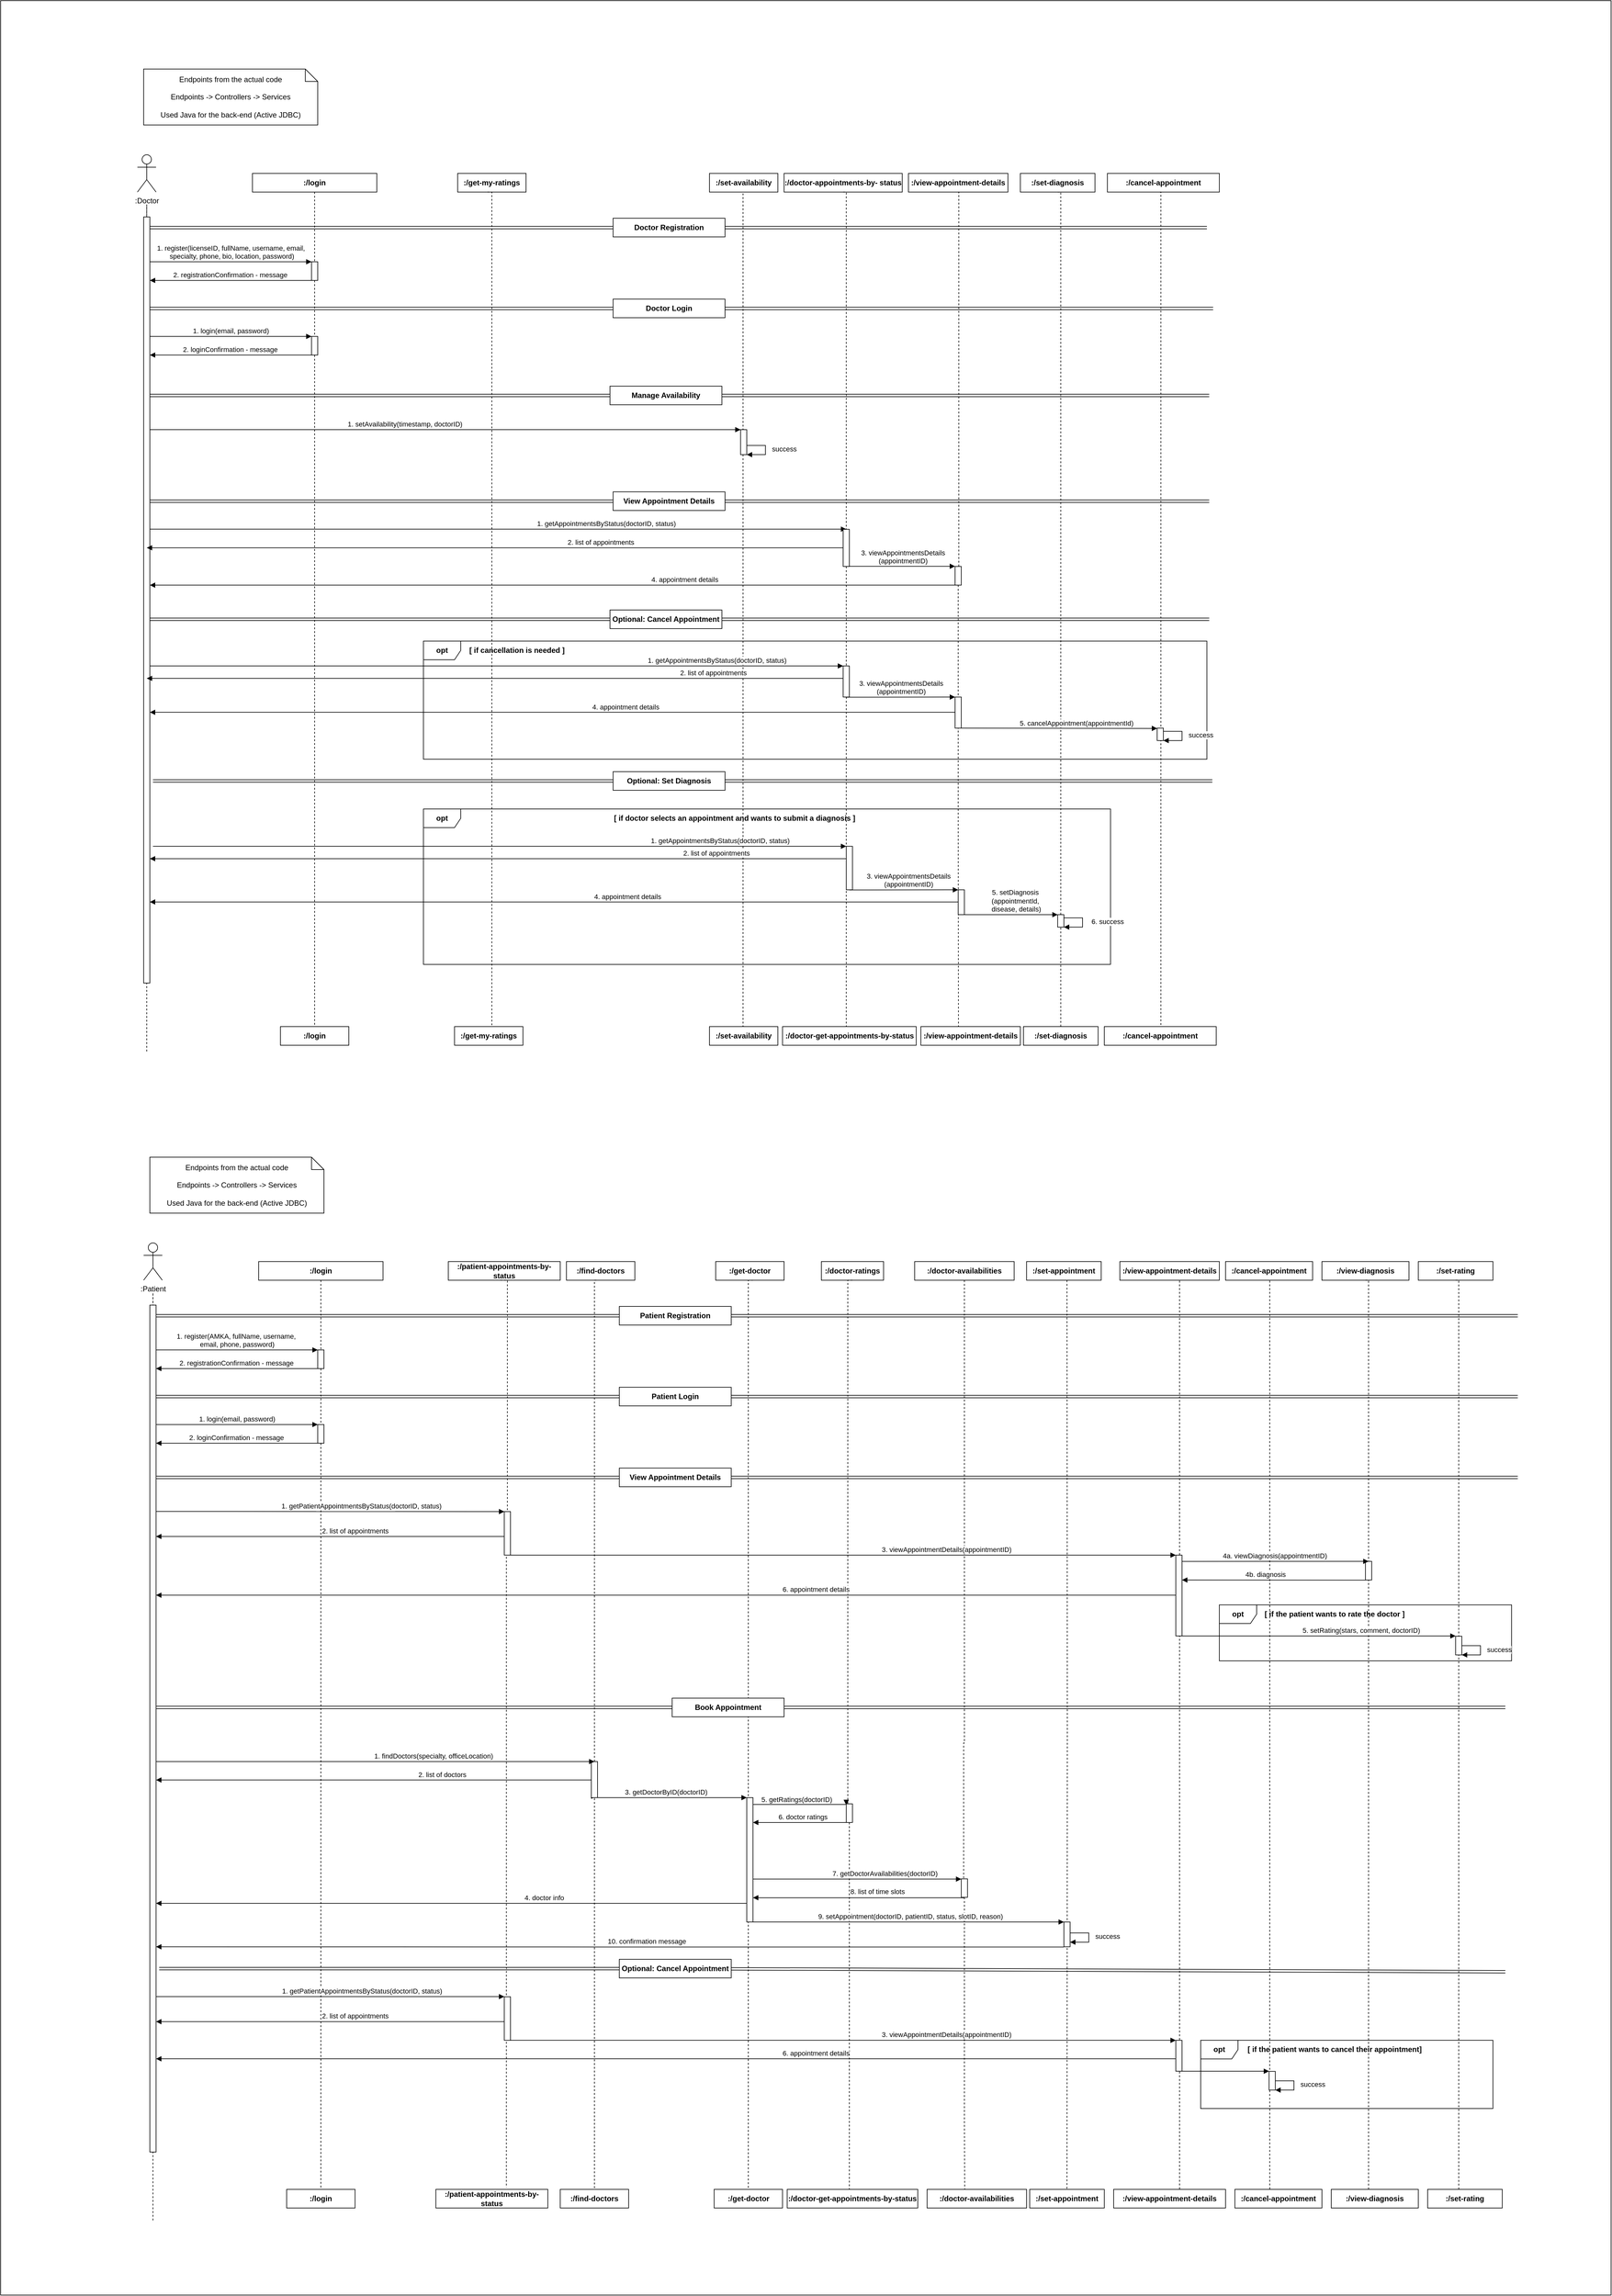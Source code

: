 <mxfile version="27.1.4">
  <diagram name="Page-1" id="2YBvvXClWsGukQMizWep">
    <mxGraphModel dx="2760" dy="1500" grid="1" gridSize="10" guides="1" tooltips="1" connect="1" arrows="1" fold="1" page="1" pageScale="1" pageWidth="850" pageHeight="1100" math="0" shadow="0">
      <root>
        <mxCell id="0" />
        <mxCell id="1" parent="0" />
        <mxCell id="inVpBBwWjXf6P8Z2ml2F-600" value="" style="rounded=0;whiteSpace=wrap;html=1;movable=0;resizable=0;rotatable=0;deletable=0;editable=0;locked=1;connectable=0;" vertex="1" parent="1">
          <mxGeometry x="810" y="360" width="2590" height="3690" as="geometry" />
        </mxCell>
        <mxCell id="inVpBBwWjXf6P8Z2ml2F-599" value="" style="endArrow=none;html=1;edgeStyle=orthogonalEdgeStyle;rounded=0;dashed=1;entryX=0.5;entryY=0;entryDx=0;entryDy=0;exitX=0.5;exitY=1;exitDx=0;exitDy=0;" edge="1" parent="1" target="inVpBBwWjXf6P8Z2ml2F-416">
          <mxGeometry relative="1" as="geometry">
            <mxPoint x="2020" y="2418" as="sourcePoint" />
            <mxPoint x="2013" y="3260" as="targetPoint" />
            <Array as="points">
              <mxPoint x="2013" y="2418" />
            </Array>
          </mxGeometry>
        </mxCell>
        <mxCell id="inVpBBwWjXf6P8Z2ml2F-444" value="" style="endArrow=none;html=1;edgeStyle=orthogonalEdgeStyle;rounded=0;exitX=0.5;exitY=1;exitDx=0;exitDy=0;dashed=1;entryX=0.5;entryY=0;entryDx=0;entryDy=0;" edge="1" parent="1" target="inVpBBwWjXf6P8Z2ml2F-596">
          <mxGeometry relative="1" as="geometry">
            <mxPoint x="2849.5" y="2417.88" as="sourcePoint" />
            <mxPoint x="2940" y="3830" as="targetPoint" />
            <Array as="points">
              <mxPoint x="2850" y="2410" />
              <mxPoint x="2851" y="3880" />
            </Array>
          </mxGeometry>
        </mxCell>
        <mxCell id="inVpBBwWjXf6P8Z2ml2F-523" value="" style="endArrow=none;html=1;edgeStyle=orthogonalEdgeStyle;rounded=0;exitX=0.5;exitY=1;exitDx=0;exitDy=0;dashed=1;entryX=0.5;entryY=0;entryDx=0;entryDy=0;" edge="1" parent="1" target="inVpBBwWjXf6P8Z2ml2F-451">
          <mxGeometry relative="1" as="geometry">
            <mxPoint x="2704.5" y="2417.88" as="sourcePoint" />
            <mxPoint x="2710.0" y="4250.17" as="targetPoint" />
            <Array as="points">
              <mxPoint x="2705" y="2410" />
              <mxPoint x="2706" y="3880" />
            </Array>
          </mxGeometry>
        </mxCell>
        <mxCell id="inVpBBwWjXf6P8Z2ml2F-351" value="" style="endArrow=none;html=1;edgeStyle=orthogonalEdgeStyle;rounded=0;exitX=0.5;exitY=1;exitDx=0;exitDy=0;dashed=1;entryX=0.378;entryY=0.095;entryDx=0;entryDy=0;entryPerimeter=0;" edge="1" parent="1" source="inVpBBwWjXf6P8Z2ml2F-515" target="inVpBBwWjXf6P8Z2ml2F-358">
          <mxGeometry relative="1" as="geometry">
            <mxPoint x="2350" y="667.88" as="sourcePoint" />
            <mxPoint x="2351" y="2230" as="targetPoint" />
            <Array as="points" />
          </mxGeometry>
        </mxCell>
        <mxCell id="inVpBBwWjXf6P8Z2ml2F-322" value="" style="html=1;points=[[0,0,0,0,5],[0,1,0,0,-5],[1,0,0,0,5],[1,1,0,0,-5]];perimeter=orthogonalPerimeter;outlineConnect=0;targetShapes=umlLifeline;portConstraint=eastwest;newEdgeStyle={&quot;curved&quot;:0,&quot;rounded&quot;:0};" vertex="1" parent="1">
          <mxGeometry x="2350" y="1790" width="10" height="40" as="geometry" />
        </mxCell>
        <mxCell id="inVpBBwWjXf6P8Z2ml2F-1" value="" style="endArrow=none;html=1;edgeStyle=orthogonalEdgeStyle;rounded=0;dashed=1;entryX=0.25;entryY=0;entryDx=0;entryDy=0;" edge="1" parent="1" source="inVpBBwWjXf6P8Z2ml2F-73" target="inVpBBwWjXf6P8Z2ml2F-63">
          <mxGeometry relative="1" as="geometry">
            <mxPoint x="2170" y="581.444" as="sourcePoint" />
            <mxPoint x="2152.55" y="2020" as="targetPoint" />
            <Array as="points">
              <mxPoint x="2170" y="2010" />
            </Array>
          </mxGeometry>
        </mxCell>
        <mxCell id="inVpBBwWjXf6P8Z2ml2F-2" value="" style="endArrow=none;html=1;edgeStyle=orthogonalEdgeStyle;rounded=0;exitX=0.5;exitY=1;exitDx=0;exitDy=0;dashed=1;entryX=0.5;entryY=0;entryDx=0;entryDy=0;" edge="1" parent="1" target="inVpBBwWjXf6P8Z2ml2F-65" source="inVpBBwWjXf6P8Z2ml2F-11">
          <mxGeometry relative="1" as="geometry">
            <mxPoint x="2513.89" y="757.88" as="sourcePoint" />
            <mxPoint x="2514.37" y="2177.88" as="targetPoint" />
            <Array as="points">
              <mxPoint x="2515" y="668" />
            </Array>
          </mxGeometry>
        </mxCell>
        <mxCell id="inVpBBwWjXf6P8Z2ml2F-3" value="" style="endArrow=none;html=1;edgeStyle=orthogonalEdgeStyle;rounded=0;dashed=1;entryX=0.5;entryY=0;entryDx=0;entryDy=0;" edge="1" parent="1" target="inVpBBwWjXf6P8Z2ml2F-62">
          <mxGeometry relative="1" as="geometry">
            <mxPoint x="2004" y="670" as="sourcePoint" />
            <mxPoint x="2004.17" y="2020" as="targetPoint" />
            <Array as="points">
              <mxPoint x="2004" y="2020" />
            </Array>
          </mxGeometry>
        </mxCell>
        <mxCell id="inVpBBwWjXf6P8Z2ml2F-4" value=":Doctor" style="shape=umlActor;verticalLabelPosition=bottom;verticalAlign=top;html=1;" vertex="1" parent="1">
          <mxGeometry x="1030" y="607.88" width="30" height="60" as="geometry" />
        </mxCell>
        <mxCell id="inVpBBwWjXf6P8Z2ml2F-5" value=":/set-availability" style="html=1;whiteSpace=wrap;fontStyle=1" vertex="1" parent="1">
          <mxGeometry x="1950" y="637.88" width="110" height="30" as="geometry" />
        </mxCell>
        <mxCell id="inVpBBwWjXf6P8Z2ml2F-6" value=":/doctor-appointments-by- status" style="html=1;whiteSpace=wrap;fontStyle=1" vertex="1" parent="1">
          <mxGeometry x="2070" y="637.88" width="190" height="30" as="geometry" />
        </mxCell>
        <mxCell id="inVpBBwWjXf6P8Z2ml2F-7" value="" style="endArrow=none;html=1;edgeStyle=orthogonalEdgeStyle;rounded=0;dashed=1;" edge="1" parent="1">
          <mxGeometry relative="1" as="geometry">
            <mxPoint x="1045" y="2050" as="sourcePoint" />
            <mxPoint x="1044.91" y="717.88" as="targetPoint" />
            <Array as="points">
              <mxPoint x="1044.91" y="687.88" />
              <mxPoint x="1044.91" y="687.88" />
            </Array>
          </mxGeometry>
        </mxCell>
        <mxCell id="inVpBBwWjXf6P8Z2ml2F-8" value="" style="html=1;points=[[0,0,0,0,5],[0,1,0,0,-5],[1,0,0,0,5],[1,1,0,0,-5]];perimeter=orthogonalPerimeter;outlineConnect=0;targetShapes=umlLifeline;portConstraint=eastwest;newEdgeStyle={&quot;curved&quot;:0,&quot;rounded&quot;:0};" vertex="1" parent="1">
          <mxGeometry x="1040" y="707.88" width="10" height="1232.12" as="geometry" />
        </mxCell>
        <mxCell id="inVpBBwWjXf6P8Z2ml2F-9" value=":/get-my-ratings" style="html=1;whiteSpace=wrap;fontStyle=1" vertex="1" parent="1">
          <mxGeometry x="1545" y="637.88" width="110" height="30" as="geometry" />
        </mxCell>
        <mxCell id="inVpBBwWjXf6P8Z2ml2F-11" value=":/set-diagnosis" style="html=1;whiteSpace=wrap;fontStyle=1" vertex="1" parent="1">
          <mxGeometry x="2450" y="637.88" width="120" height="30" as="geometry" />
        </mxCell>
        <mxCell id="inVpBBwWjXf6P8Z2ml2F-12" value=":/login" style="html=1;whiteSpace=wrap;fontStyle=1" vertex="1" parent="1">
          <mxGeometry x="1215" y="637.88" width="200" height="30" as="geometry" />
        </mxCell>
        <mxCell id="inVpBBwWjXf6P8Z2ml2F-13" value="" style="endArrow=none;html=1;edgeStyle=orthogonalEdgeStyle;rounded=0;exitX=0.5;exitY=1;exitDx=0;exitDy=0;dashed=1;entryX=0.5;entryY=0;entryDx=0;entryDy=0;" edge="1" parent="1" source="inVpBBwWjXf6P8Z2ml2F-19" target="inVpBBwWjXf6P8Z2ml2F-66">
          <mxGeometry relative="1" as="geometry">
            <mxPoint x="1764.23" y="720" as="sourcePoint" />
            <mxPoint x="1315" y="2200" as="targetPoint" />
            <Array as="points" />
          </mxGeometry>
        </mxCell>
        <mxCell id="inVpBBwWjXf6P8Z2ml2F-14" style="edgeStyle=none;shape=link;rounded=0;orthogonalLoop=1;jettySize=auto;html=1;" edge="1" parent="1" source="inVpBBwWjXf6P8Z2ml2F-16">
          <mxGeometry relative="1" as="geometry">
            <mxPoint x="2750" y="725" as="targetPoint" />
          </mxGeometry>
        </mxCell>
        <mxCell id="inVpBBwWjXf6P8Z2ml2F-15" style="edgeStyle=none;shape=link;rounded=0;orthogonalLoop=1;jettySize=auto;html=1;" edge="1" parent="1" source="inVpBBwWjXf6P8Z2ml2F-16" target="inVpBBwWjXf6P8Z2ml2F-8">
          <mxGeometry relative="1" as="geometry" />
        </mxCell>
        <mxCell id="inVpBBwWjXf6P8Z2ml2F-16" value="Doctor Registration" style="html=1;whiteSpace=wrap;fontStyle=1" vertex="1" parent="1">
          <mxGeometry x="1795" y="710" width="180" height="30" as="geometry" />
        </mxCell>
        <mxCell id="inVpBBwWjXf6P8Z2ml2F-17" value="1. register(licenseID, fullName, username, email,&lt;div&gt;&amp;nbsp;specialty,&amp;nbsp;&lt;span style=&quot;background-color: light-dark(#ffffff, var(--ge-dark-color, #121212)); color: light-dark(rgb(0, 0, 0), rgb(255, 255, 255));&quot;&gt;phone, bio, location, password)&lt;/span&gt;&lt;/div&gt;" style="html=1;verticalAlign=bottom;endArrow=block;edgeStyle=elbowEdgeStyle;elbow=horizontal;curved=0;rounded=0;" edge="1" parent="1">
          <mxGeometry relative="1" as="geometry">
            <mxPoint x="1050" y="780" as="sourcePoint" />
            <Array as="points" />
            <mxPoint x="1310" y="780" as="targetPoint" />
            <mxPoint as="offset" />
          </mxGeometry>
        </mxCell>
        <mxCell id="inVpBBwWjXf6P8Z2ml2F-18" value="" style="endArrow=none;html=1;edgeStyle=orthogonalEdgeStyle;rounded=0;dashed=1;exitX=0.5;exitY=1;exitDx=0;exitDy=0;" edge="1" parent="1" source="inVpBBwWjXf6P8Z2ml2F-12" target="inVpBBwWjXf6P8Z2ml2F-19">
          <mxGeometry relative="1" as="geometry">
            <mxPoint x="1315" y="700" as="sourcePoint" />
            <mxPoint x="1474" y="1330" as="targetPoint" />
            <Array as="points">
              <mxPoint x="1315" y="750" />
              <mxPoint x="1315" y="750" />
            </Array>
          </mxGeometry>
        </mxCell>
        <mxCell id="inVpBBwWjXf6P8Z2ml2F-19" value="" style="html=1;points=[[0,0,0,0,5],[0,1,0,0,-5],[1,0,0,0,5],[1,1,0,0,-5]];perimeter=orthogonalPerimeter;outlineConnect=0;targetShapes=umlLifeline;portConstraint=eastwest;newEdgeStyle={&quot;curved&quot;:0,&quot;rounded&quot;:0};" vertex="1" parent="1">
          <mxGeometry x="1310" y="780" width="10" height="30" as="geometry" />
        </mxCell>
        <mxCell id="inVpBBwWjXf6P8Z2ml2F-20" value="2. registrationConfirmation - message" style="html=1;verticalAlign=bottom;endArrow=block;edgeStyle=elbowEdgeStyle;elbow=horizontal;curved=0;rounded=0;" edge="1" parent="1">
          <mxGeometry x="0.494" relative="1" as="geometry">
            <mxPoint x="1060" y="810" as="sourcePoint" />
            <Array as="points">
              <mxPoint x="1310" y="810" />
            </Array>
            <mxPoint x="1050" y="810" as="targetPoint" />
            <mxPoint as="offset" />
          </mxGeometry>
        </mxCell>
        <mxCell id="inVpBBwWjXf6P8Z2ml2F-21" style="edgeStyle=none;shape=link;rounded=0;orthogonalLoop=1;jettySize=auto;html=1;" edge="1" parent="1" source="inVpBBwWjXf6P8Z2ml2F-22">
          <mxGeometry relative="1" as="geometry">
            <mxPoint x="2760" y="855" as="targetPoint" />
          </mxGeometry>
        </mxCell>
        <mxCell id="inVpBBwWjXf6P8Z2ml2F-22" value="Doctor Login" style="html=1;whiteSpace=wrap;fontStyle=1" vertex="1" parent="1">
          <mxGeometry x="1795" y="840" width="180" height="30" as="geometry" />
        </mxCell>
        <mxCell id="inVpBBwWjXf6P8Z2ml2F-23" style="edgeStyle=none;shape=link;rounded=0;orthogonalLoop=1;jettySize=auto;html=1;" edge="1" parent="1" source="inVpBBwWjXf6P8Z2ml2F-25">
          <mxGeometry relative="1" as="geometry">
            <mxPoint x="2753.73" y="995" as="targetPoint" />
          </mxGeometry>
        </mxCell>
        <mxCell id="inVpBBwWjXf6P8Z2ml2F-24" style="edgeStyle=none;shape=link;rounded=0;orthogonalLoop=1;jettySize=auto;html=1;" edge="1" parent="1" source="inVpBBwWjXf6P8Z2ml2F-25" target="inVpBBwWjXf6P8Z2ml2F-8">
          <mxGeometry relative="1" as="geometry">
            <mxPoint x="1460" y="995" as="targetPoint" />
          </mxGeometry>
        </mxCell>
        <mxCell id="inVpBBwWjXf6P8Z2ml2F-25" value="Manage Availability" style="html=1;whiteSpace=wrap;fontStyle=1" vertex="1" parent="1">
          <mxGeometry x="1790" y="980" width="180" height="30" as="geometry" />
        </mxCell>
        <mxCell id="inVpBBwWjXf6P8Z2ml2F-26" value="1. setAvailability(timestamp, doctorID)" style="html=1;verticalAlign=bottom;endArrow=block;edgeStyle=elbowEdgeStyle;elbow=vertical;curved=0;rounded=0;" edge="1" parent="1">
          <mxGeometry x="-0.137" relative="1" as="geometry">
            <mxPoint x="1050" y="1050" as="sourcePoint" />
            <Array as="points">
              <mxPoint x="1170" y="1050" />
            </Array>
            <mxPoint x="2000" y="1050" as="targetPoint" />
            <mxPoint as="offset" />
          </mxGeometry>
        </mxCell>
        <mxCell id="inVpBBwWjXf6P8Z2ml2F-27" value="" style="html=1;points=[[0,0,0,0,5],[0,1,0,0,-5],[1,0,0,0,5],[1,1,0,0,-5]];perimeter=orthogonalPerimeter;outlineConnect=0;targetShapes=umlLifeline;portConstraint=eastwest;newEdgeStyle={&quot;curved&quot;:0,&quot;rounded&quot;:0};" vertex="1" parent="1">
          <mxGeometry x="2000" y="1050" width="10" height="40.18" as="geometry" />
        </mxCell>
        <mxCell id="inVpBBwWjXf6P8Z2ml2F-33" style="edgeStyle=none;shape=link;rounded=0;orthogonalLoop=1;jettySize=auto;html=1;" edge="1" parent="1" source="inVpBBwWjXf6P8Z2ml2F-35">
          <mxGeometry relative="1" as="geometry">
            <mxPoint x="2753.73" y="1165" as="targetPoint" />
          </mxGeometry>
        </mxCell>
        <mxCell id="inVpBBwWjXf6P8Z2ml2F-34" style="edgeStyle=none;shape=link;rounded=0;orthogonalLoop=1;jettySize=auto;html=1;" edge="1" parent="1" source="inVpBBwWjXf6P8Z2ml2F-35">
          <mxGeometry relative="1" as="geometry">
            <mxPoint x="1050.0" y="1165" as="targetPoint" />
          </mxGeometry>
        </mxCell>
        <mxCell id="inVpBBwWjXf6P8Z2ml2F-35" value="View Appointment Details" style="html=1;whiteSpace=wrap;fontStyle=1" vertex="1" parent="1">
          <mxGeometry x="1795" y="1150" width="180" height="30" as="geometry" />
        </mxCell>
        <mxCell id="inVpBBwWjXf6P8Z2ml2F-36" value="1. getAppointmentsByStatus(doctorID, status)" style="html=1;verticalAlign=bottom;endArrow=block;edgeStyle=elbowEdgeStyle;elbow=vertical;curved=0;rounded=0;exitX=1;exitY=0.445;exitDx=0;exitDy=0;exitPerimeter=0;" edge="1" parent="1" target="inVpBBwWjXf6P8Z2ml2F-73">
          <mxGeometry x="0.31" relative="1" as="geometry">
            <mxPoint x="1050.0" y="1210" as="sourcePoint" />
            <Array as="points" />
            <mxPoint x="2150" y="1210.27" as="targetPoint" />
            <mxPoint as="offset" />
          </mxGeometry>
        </mxCell>
        <mxCell id="inVpBBwWjXf6P8Z2ml2F-37" value="2. list of appointments" style="html=1;verticalAlign=bottom;endArrow=block;edgeStyle=elbowEdgeStyle;elbow=horizontal;curved=0;rounded=0;" edge="1" parent="1">
          <mxGeometry x="0.02" relative="1" as="geometry">
            <mxPoint x="1795" y="1240" as="sourcePoint" />
            <Array as="points">
              <mxPoint x="2165" y="1240" />
            </Array>
            <mxPoint x="1045.0" y="1240" as="targetPoint" />
            <mxPoint as="offset" />
          </mxGeometry>
        </mxCell>
        <mxCell id="inVpBBwWjXf6P8Z2ml2F-38" style="edgeStyle=none;shape=link;rounded=0;orthogonalLoop=1;jettySize=auto;html=1;" edge="1" parent="1" source="inVpBBwWjXf6P8Z2ml2F-40">
          <mxGeometry relative="1" as="geometry">
            <mxPoint x="2753.73" y="1355" as="targetPoint" />
          </mxGeometry>
        </mxCell>
        <mxCell id="inVpBBwWjXf6P8Z2ml2F-39" style="edgeStyle=none;shape=link;rounded=0;orthogonalLoop=1;jettySize=auto;html=1;" edge="1" parent="1" source="inVpBBwWjXf6P8Z2ml2F-40">
          <mxGeometry relative="1" as="geometry">
            <mxPoint x="1050.0" y="1355" as="targetPoint" />
          </mxGeometry>
        </mxCell>
        <mxCell id="inVpBBwWjXf6P8Z2ml2F-40" value="Optional: Cancel Appointment" style="html=1;whiteSpace=wrap;fontStyle=1" vertex="1" parent="1">
          <mxGeometry x="1790" y="1340" width="180" height="30" as="geometry" />
        </mxCell>
        <mxCell id="inVpBBwWjXf6P8Z2ml2F-41" value="&lt;b&gt;opt&lt;/b&gt;" style="shape=umlFrame;whiteSpace=wrap;html=1;pointerEvents=0;" vertex="1" parent="1">
          <mxGeometry x="1490" y="1390" width="1260" height="190" as="geometry" />
        </mxCell>
        <mxCell id="inVpBBwWjXf6P8Z2ml2F-42" value="&lt;b&gt;[ if cancellation is needed ]&lt;/b&gt;" style="text;html=1;align=center;verticalAlign=middle;resizable=0;points=[];autosize=1;strokeColor=none;fillColor=none;" vertex="1" parent="1">
          <mxGeometry x="1550" y="1390" width="180" height="30" as="geometry" />
        </mxCell>
        <mxCell id="inVpBBwWjXf6P8Z2ml2F-45" style="edgeStyle=none;shape=link;rounded=0;orthogonalLoop=1;jettySize=auto;html=1;" edge="1" parent="1" source="inVpBBwWjXf6P8Z2ml2F-47">
          <mxGeometry relative="1" as="geometry">
            <mxPoint x="2758.73" y="1615" as="targetPoint" />
          </mxGeometry>
        </mxCell>
        <mxCell id="inVpBBwWjXf6P8Z2ml2F-46" style="edgeStyle=none;shape=link;rounded=0;orthogonalLoop=1;jettySize=auto;html=1;" edge="1" parent="1" source="inVpBBwWjXf6P8Z2ml2F-47">
          <mxGeometry relative="1" as="geometry">
            <mxPoint x="1055.0" y="1615" as="targetPoint" />
          </mxGeometry>
        </mxCell>
        <mxCell id="inVpBBwWjXf6P8Z2ml2F-47" value="Optional: Set Diagnosis" style="html=1;whiteSpace=wrap;fontStyle=1" vertex="1" parent="1">
          <mxGeometry x="1795" y="1600" width="180" height="30" as="geometry" />
        </mxCell>
        <mxCell id="inVpBBwWjXf6P8Z2ml2F-48" value="&lt;b&gt;opt&lt;/b&gt;" style="shape=umlFrame;whiteSpace=wrap;html=1;pointerEvents=0;" vertex="1" parent="1">
          <mxGeometry x="1490" y="1660" width="1105" height="250" as="geometry" />
        </mxCell>
        <mxCell id="inVpBBwWjXf6P8Z2ml2F-49" value="&lt;b&gt;[ if doctor selects an appointment and wants to submit a diagnosis ]&lt;/b&gt;" style="text;html=1;align=center;verticalAlign=middle;resizable=0;points=[];autosize=1;strokeColor=none;fillColor=none;" vertex="1" parent="1">
          <mxGeometry x="1785" y="1660" width="410" height="30" as="geometry" />
        </mxCell>
        <mxCell id="inVpBBwWjXf6P8Z2ml2F-57" value="1. getAppointmentsByStatus(doctorID, status)" style="html=1;verticalAlign=bottom;endArrow=block;edgeStyle=elbowEdgeStyle;elbow=vertical;curved=0;rounded=0;" edge="1" parent="1" target="inVpBBwWjXf6P8Z2ml2F-71">
          <mxGeometry x="0.636" relative="1" as="geometry">
            <mxPoint x="1055" y="1720" as="sourcePoint" />
            <Array as="points" />
            <mxPoint x="2155" y="1720" as="targetPoint" />
            <mxPoint as="offset" />
          </mxGeometry>
        </mxCell>
        <mxCell id="inVpBBwWjXf6P8Z2ml2F-59" value="success" style="html=1;verticalAlign=bottom;endArrow=block;edgeStyle=elbowEdgeStyle;elbow=horizontal;curved=0;rounded=0;exitX=1;exitY=0;exitDx=0;exitDy=5;exitPerimeter=0;" edge="1" parent="1">
          <mxGeometry x="0.198" y="-30" relative="1" as="geometry">
            <mxPoint x="2010" y="1075.36" as="sourcePoint" />
            <Array as="points">
              <mxPoint x="2040" y="1090.18" />
            </Array>
            <mxPoint x="2010" y="1090.18" as="targetPoint" />
            <mxPoint x="30" y="30" as="offset" />
          </mxGeometry>
        </mxCell>
        <mxCell id="inVpBBwWjXf6P8Z2ml2F-60" value="Endpoints from the actual code&lt;div&gt;&lt;br&gt;&lt;/div&gt;&lt;div&gt;Endpoints -&amp;gt; Controllers -&amp;gt; Services&lt;br&gt;&lt;div&gt;&lt;br&gt;&lt;/div&gt;&lt;div&gt;Used Java for the back-end (Active JDBC)&lt;/div&gt;&lt;/div&gt;" style="shape=note;size=20;whiteSpace=wrap;html=1;" vertex="1" parent="1">
          <mxGeometry x="1040" y="470" width="280" height="90" as="geometry" />
        </mxCell>
        <mxCell id="inVpBBwWjXf6P8Z2ml2F-62" value=":/set-availability" style="html=1;whiteSpace=wrap;fontStyle=1" vertex="1" parent="1">
          <mxGeometry x="1950" y="2010" width="110" height="30" as="geometry" />
        </mxCell>
        <mxCell id="inVpBBwWjXf6P8Z2ml2F-63" value=":/doctor-get-appointments-by-status" style="html=1;whiteSpace=wrap;fontStyle=1" vertex="1" parent="1">
          <mxGeometry x="2067.5" y="2010" width="215" height="30" as="geometry" />
        </mxCell>
        <mxCell id="inVpBBwWjXf6P8Z2ml2F-64" value=":/get-my-ratings" style="html=1;whiteSpace=wrap;fontStyle=1" vertex="1" parent="1">
          <mxGeometry x="1540" y="2010" width="110" height="30" as="geometry" />
        </mxCell>
        <mxCell id="inVpBBwWjXf6P8Z2ml2F-65" value=":/set-diagnosis" style="html=1;whiteSpace=wrap;fontStyle=1" vertex="1" parent="1">
          <mxGeometry x="2455" y="2010" width="120" height="30" as="geometry" />
        </mxCell>
        <mxCell id="inVpBBwWjXf6P8Z2ml2F-66" value=":/login" style="html=1;whiteSpace=wrap;fontStyle=1" vertex="1" parent="1">
          <mxGeometry x="1260" y="2010" width="110" height="30" as="geometry" />
        </mxCell>
        <mxCell id="inVpBBwWjXf6P8Z2ml2F-67" style="edgeStyle=none;shape=link;rounded=0;orthogonalLoop=1;jettySize=auto;html=1;curved=0;exitX=1;exitY=1;exitDx=0;exitDy=-5;exitPerimeter=0;" edge="1" parent="1">
          <mxGeometry relative="1" as="geometry">
            <mxPoint x="1775" y="2225" as="sourcePoint" />
            <mxPoint x="1775" y="2225" as="targetPoint" />
          </mxGeometry>
        </mxCell>
        <mxCell id="inVpBBwWjXf6P8Z2ml2F-69" style="edgeStyle=none;shape=link;rounded=0;orthogonalLoop=1;jettySize=auto;html=1;exitX=0.5;exitY=0;exitDx=0;exitDy=0;" edge="1" parent="1" source="inVpBBwWjXf6P8Z2ml2F-6" target="inVpBBwWjXf6P8Z2ml2F-6">
          <mxGeometry relative="1" as="geometry" />
        </mxCell>
        <mxCell id="inVpBBwWjXf6P8Z2ml2F-71" value="" style="html=1;points=[[0,0,0,0,5],[0,1,0,0,-5],[1,0,0,0,5],[1,1,0,0,-5]];perimeter=orthogonalPerimeter;outlineConnect=0;targetShapes=umlLifeline;portConstraint=eastwest;newEdgeStyle={&quot;curved&quot;:0,&quot;rounded&quot;:0};" vertex="1" parent="1">
          <mxGeometry x="2170" y="1720" width="10" height="70" as="geometry" />
        </mxCell>
        <mxCell id="inVpBBwWjXf6P8Z2ml2F-72" value="" style="endArrow=none;html=1;edgeStyle=orthogonalEdgeStyle;rounded=0;dashed=1;entryX=0.5;entryY=0;entryDx=0;entryDy=0;exitX=0.5;exitY=1;exitDx=0;exitDy=0;" edge="1" parent="1" target="inVpBBwWjXf6P8Z2ml2F-73" source="inVpBBwWjXf6P8Z2ml2F-6">
          <mxGeometry relative="1" as="geometry">
            <mxPoint x="2170" y="670" as="sourcePoint" />
            <mxPoint x="2152.55" y="2100" as="targetPoint" />
            <Array as="points">
              <mxPoint x="2170" y="668" />
            </Array>
          </mxGeometry>
        </mxCell>
        <mxCell id="inVpBBwWjXf6P8Z2ml2F-73" value="" style="html=1;points=[[0,0,0,0,5],[0,1,0,0,-5],[1,0,0,0,5],[1,1,0,0,-5]];perimeter=orthogonalPerimeter;outlineConnect=0;targetShapes=umlLifeline;portConstraint=eastwest;newEdgeStyle={&quot;curved&quot;:0,&quot;rounded&quot;:0};" vertex="1" parent="1">
          <mxGeometry x="2165" y="1210.27" width="10" height="59.73" as="geometry" />
        </mxCell>
        <mxCell id="inVpBBwWjXf6P8Z2ml2F-74" style="edgeStyle=none;shape=link;rounded=0;orthogonalLoop=1;jettySize=auto;html=1;" edge="1" parent="1" source="inVpBBwWjXf6P8Z2ml2F-22" target="inVpBBwWjXf6P8Z2ml2F-8">
          <mxGeometry relative="1" as="geometry">
            <mxPoint x="1350" y="855" as="targetPoint" />
          </mxGeometry>
        </mxCell>
        <mxCell id="inVpBBwWjXf6P8Z2ml2F-75" value="1. login(email,&lt;span style=&quot;background-color: light-dark(#ffffff, var(--ge-dark-color, #121212)); color: light-dark(rgb(0, 0, 0), rgb(255, 255, 255));&quot;&gt;&amp;nbsp;password)&lt;/span&gt;" style="html=1;verticalAlign=bottom;endArrow=block;edgeStyle=elbowEdgeStyle;elbow=horizontal;curved=0;rounded=0;" edge="1" parent="1">
          <mxGeometry x="-0.003" relative="1" as="geometry">
            <mxPoint x="1050" y="900" as="sourcePoint" />
            <Array as="points" />
            <mxPoint x="1310" y="900" as="targetPoint" />
            <mxPoint as="offset" />
          </mxGeometry>
        </mxCell>
        <mxCell id="inVpBBwWjXf6P8Z2ml2F-76" value="" style="html=1;points=[[0,0,0,0,5],[0,1,0,0,-5],[1,0,0,0,5],[1,1,0,0,-5]];perimeter=orthogonalPerimeter;outlineConnect=0;targetShapes=umlLifeline;portConstraint=eastwest;newEdgeStyle={&quot;curved&quot;:0,&quot;rounded&quot;:0};" vertex="1" parent="1">
          <mxGeometry x="1310" y="900" width="10" height="30" as="geometry" />
        </mxCell>
        <mxCell id="inVpBBwWjXf6P8Z2ml2F-77" value="2. loginConfirmation - message" style="html=1;verticalAlign=bottom;endArrow=block;edgeStyle=elbowEdgeStyle;elbow=horizontal;curved=0;rounded=0;" edge="1" parent="1">
          <mxGeometry x="0.494" relative="1" as="geometry">
            <mxPoint x="1060" y="930" as="sourcePoint" />
            <Array as="points">
              <mxPoint x="1310" y="930" />
            </Array>
            <mxPoint x="1050" y="930" as="targetPoint" />
            <mxPoint as="offset" />
          </mxGeometry>
        </mxCell>
        <mxCell id="inVpBBwWjXf6P8Z2ml2F-318" value="2. list of appointments" style="html=1;verticalAlign=bottom;endArrow=block;edgeStyle=elbowEdgeStyle;elbow=horizontal;curved=0;rounded=0;" edge="1" parent="1">
          <mxGeometry x="-0.222" relative="1" as="geometry">
            <mxPoint x="1800" y="1740" as="sourcePoint" />
            <Array as="points">
              <mxPoint x="2170" y="1740" />
            </Array>
            <mxPoint x="1050.0" y="1740" as="targetPoint" />
            <mxPoint as="offset" />
          </mxGeometry>
        </mxCell>
        <mxCell id="inVpBBwWjXf6P8Z2ml2F-319" value=":/view-appointment-details" style="html=1;whiteSpace=wrap;fontStyle=1" vertex="1" parent="1">
          <mxGeometry x="2270" y="637.88" width="160" height="30" as="geometry" />
        </mxCell>
        <mxCell id="inVpBBwWjXf6P8Z2ml2F-324" value="" style="html=1;points=[[0,0,0,0,5],[0,1,0,0,-5],[1,0,0,0,5],[1,1,0,0,-5]];perimeter=orthogonalPerimeter;outlineConnect=0;targetShapes=umlLifeline;portConstraint=eastwest;newEdgeStyle={&quot;curved&quot;:0,&quot;rounded&quot;:0};" vertex="1" parent="1">
          <mxGeometry x="2510" y="1830" width="10" height="20" as="geometry" />
        </mxCell>
        <mxCell id="inVpBBwWjXf6P8Z2ml2F-50" value="5. setDiagnosis&amp;nbsp;&lt;div&gt;&lt;span style=&quot;background-color: light-dark(#ffffff, var(--ge-dark-color, #121212)); color: light-dark(rgb(0, 0, 0), rgb(255, 255, 255));&quot;&gt;(appointmentId,&amp;nbsp;&lt;/span&gt;&lt;/div&gt;&lt;div&gt;&lt;span style=&quot;background-color: light-dark(#ffffff, var(--ge-dark-color, #121212)); color: light-dark(rgb(0, 0, 0), rgb(255, 255, 255));&quot;&gt;disease, details)&lt;/span&gt;&lt;/div&gt;" style="html=1;verticalAlign=bottom;endArrow=block;edgeStyle=elbowEdgeStyle;elbow=vertical;curved=0;rounded=0;" edge="1" parent="1">
          <mxGeometry x="0.097" relative="1" as="geometry">
            <mxPoint x="2360.004" y="1830" as="sourcePoint" />
            <Array as="points" />
            <mxPoint x="2510" y="1830" as="targetPoint" />
            <mxPoint as="offset" />
          </mxGeometry>
        </mxCell>
        <mxCell id="inVpBBwWjXf6P8Z2ml2F-326" value="6. success" style="html=1;verticalAlign=bottom;endArrow=block;edgeStyle=elbowEdgeStyle;elbow=horizontal;curved=0;rounded=0;exitX=1;exitY=0;exitDx=0;exitDy=5;exitPerimeter=0;" edge="1" parent="1">
          <mxGeometry x="0.198" y="-40" relative="1" as="geometry">
            <mxPoint x="2520" y="1835.18" as="sourcePoint" />
            <Array as="points">
              <mxPoint x="2550" y="1850.0" />
            </Array>
            <mxPoint x="2520" y="1850.0" as="targetPoint" />
            <mxPoint x="40" y="40" as="offset" />
          </mxGeometry>
        </mxCell>
        <mxCell id="inVpBBwWjXf6P8Z2ml2F-337" value="" style="html=1;points=[[0,0,0,0,5],[0,1,0,0,-5],[1,0,0,0,5],[1,1,0,0,-5]];perimeter=orthogonalPerimeter;outlineConnect=0;targetShapes=umlLifeline;portConstraint=eastwest;newEdgeStyle={&quot;curved&quot;:0,&quot;rounded&quot;:0};" vertex="1" parent="1">
          <mxGeometry x="2345" y="1480" width="10" height="50" as="geometry" />
        </mxCell>
        <mxCell id="inVpBBwWjXf6P8Z2ml2F-338" value="1. getAppointmentsByStatus(doctorID, status)" style="html=1;verticalAlign=bottom;endArrow=block;edgeStyle=elbowEdgeStyle;elbow=vertical;curved=0;rounded=0;" edge="1" parent="1" target="inVpBBwWjXf6P8Z2ml2F-339">
          <mxGeometry x="0.636" relative="1" as="geometry">
            <mxPoint x="1050" y="1430" as="sourcePoint" />
            <Array as="points" />
            <mxPoint x="2150" y="1430" as="targetPoint" />
            <mxPoint as="offset" />
          </mxGeometry>
        </mxCell>
        <mxCell id="inVpBBwWjXf6P8Z2ml2F-339" value="" style="html=1;points=[[0,0,0,0,5],[0,1,0,0,-5],[1,0,0,0,5],[1,1,0,0,-5]];perimeter=orthogonalPerimeter;outlineConnect=0;targetShapes=umlLifeline;portConstraint=eastwest;newEdgeStyle={&quot;curved&quot;:0,&quot;rounded&quot;:0};" vertex="1" parent="1">
          <mxGeometry x="2165" y="1430" width="10" height="50" as="geometry" />
        </mxCell>
        <mxCell id="inVpBBwWjXf6P8Z2ml2F-340" value="2. list of appointments" style="html=1;verticalAlign=bottom;endArrow=block;edgeStyle=elbowEdgeStyle;elbow=horizontal;curved=0;rounded=0;" edge="1" parent="1">
          <mxGeometry x="-0.222" relative="1" as="geometry">
            <mxPoint x="1795" y="1450" as="sourcePoint" />
            <Array as="points">
              <mxPoint x="2165" y="1450" />
            </Array>
            <mxPoint x="1045.0" y="1450" as="targetPoint" />
            <mxPoint as="offset" />
          </mxGeometry>
        </mxCell>
        <mxCell id="inVpBBwWjXf6P8Z2ml2F-346" value=":/cancel-appointment" style="html=1;whiteSpace=wrap;fontStyle=1" vertex="1" parent="1">
          <mxGeometry x="2590" y="637.88" width="180" height="30" as="geometry" />
        </mxCell>
        <mxCell id="inVpBBwWjXf6P8Z2ml2F-347" value="" style="endArrow=none;html=1;edgeStyle=orthogonalEdgeStyle;rounded=0;exitX=0.5;exitY=1;exitDx=0;exitDy=0;dashed=1;entryX=0.5;entryY=0;entryDx=0;entryDy=0;" edge="1" parent="1" target="inVpBBwWjXf6P8Z2ml2F-362">
          <mxGeometry relative="1" as="geometry">
            <mxPoint x="2674.5" y="667.88" as="sourcePoint" />
            <mxPoint x="2676" y="2090" as="targetPoint" />
            <Array as="points">
              <mxPoint x="2676" y="668" />
              <mxPoint x="2676" y="2010" />
            </Array>
          </mxGeometry>
        </mxCell>
        <mxCell id="inVpBBwWjXf6P8Z2ml2F-349" value="4. appointment details" style="html=1;verticalAlign=bottom;endArrow=block;edgeStyle=elbowEdgeStyle;elbow=horizontal;curved=0;rounded=0;" edge="1" parent="1" target="inVpBBwWjXf6P8Z2ml2F-8">
          <mxGeometry x="0.081" relative="1" as="geometry">
            <mxPoint x="1980" y="1809.6" as="sourcePoint" />
            <Array as="points">
              <mxPoint x="2350" y="1809.6" />
            </Array>
            <mxPoint x="1055" y="1809.65" as="targetPoint" />
            <mxPoint as="offset" />
          </mxGeometry>
        </mxCell>
        <mxCell id="inVpBBwWjXf6P8Z2ml2F-350" value="4. appointment details" style="html=1;verticalAlign=bottom;endArrow=block;edgeStyle=elbowEdgeStyle;elbow=horizontal;curved=0;rounded=0;" edge="1" parent="1">
          <mxGeometry x="0.081" relative="1" as="geometry">
            <mxPoint x="1975" y="1504.47" as="sourcePoint" />
            <Array as="points">
              <mxPoint x="2345" y="1504.47" />
            </Array>
            <mxPoint x="1050" y="1504.52" as="targetPoint" />
            <mxPoint as="offset" />
          </mxGeometry>
        </mxCell>
        <mxCell id="inVpBBwWjXf6P8Z2ml2F-352" value="5. cancelAppointment(appointmentId)" style="html=1;verticalAlign=bottom;endArrow=block;edgeStyle=elbowEdgeStyle;elbow=vertical;curved=0;rounded=0;" edge="1" parent="1" source="inVpBBwWjXf6P8Z2ml2F-337">
          <mxGeometry x="0.189" relative="1" as="geometry">
            <mxPoint x="2360" y="1530" as="sourcePoint" />
            <Array as="points" />
            <mxPoint x="2670" y="1530.69" as="targetPoint" />
            <mxPoint as="offset" />
          </mxGeometry>
        </mxCell>
        <mxCell id="inVpBBwWjXf6P8Z2ml2F-353" value="" style="html=1;points=[[0,0,0,0,5],[0,1,0,0,-5],[1,0,0,0,5],[1,1,0,0,-5]];perimeter=orthogonalPerimeter;outlineConnect=0;targetShapes=umlLifeline;portConstraint=eastwest;newEdgeStyle={&quot;curved&quot;:0,&quot;rounded&quot;:0};" vertex="1" parent="1">
          <mxGeometry x="2670" y="1530" width="10" height="20" as="geometry" />
        </mxCell>
        <mxCell id="inVpBBwWjXf6P8Z2ml2F-354" value="success" style="html=1;verticalAlign=bottom;endArrow=block;edgeStyle=elbowEdgeStyle;elbow=horizontal;curved=0;rounded=0;exitX=1;exitY=0;exitDx=0;exitDy=5;exitPerimeter=0;" edge="1" parent="1">
          <mxGeometry x="0.198" y="-30" relative="1" as="geometry">
            <mxPoint x="2680" y="1535.18" as="sourcePoint" />
            <Array as="points">
              <mxPoint x="2710" y="1550.0" />
            </Array>
            <mxPoint x="2680" y="1550.0" as="targetPoint" />
            <mxPoint x="30" y="30" as="offset" />
          </mxGeometry>
        </mxCell>
        <mxCell id="inVpBBwWjXf6P8Z2ml2F-358" value=":/view-appointment-details" style="html=1;whiteSpace=wrap;fontStyle=1" vertex="1" parent="1">
          <mxGeometry x="2290" y="2010" width="160" height="30" as="geometry" />
        </mxCell>
        <mxCell id="inVpBBwWjXf6P8Z2ml2F-362" value=":/cancel-appointment" style="html=1;whiteSpace=wrap;fontStyle=1" vertex="1" parent="1">
          <mxGeometry x="2585" y="2010" width="180" height="30" as="geometry" />
        </mxCell>
        <mxCell id="inVpBBwWjXf6P8Z2ml2F-365" value="" style="endArrow=none;html=1;edgeStyle=orthogonalEdgeStyle;rounded=0;exitX=0.5;exitY=1;exitDx=0;exitDy=0;dashed=1;entryX=0.5;entryY=0;entryDx=0;entryDy=0;" edge="1" parent="1" target="inVpBBwWjXf6P8Z2ml2F-64">
          <mxGeometry relative="1" as="geometry">
            <mxPoint x="1593" y="667.88" as="sourcePoint" />
            <mxPoint x="1600" y="2100.0" as="targetPoint" />
            <Array as="points">
              <mxPoint x="1600" y="668" />
            </Array>
          </mxGeometry>
        </mxCell>
        <mxCell id="inVpBBwWjXf6P8Z2ml2F-366" value="" style="endArrow=none;html=1;edgeStyle=orthogonalEdgeStyle;rounded=0;exitX=0.5;exitY=1;exitDx=0;exitDy=0;dashed=1;entryX=0.378;entryY=0.095;entryDx=0;entryDy=0;entryPerimeter=0;" edge="1" parent="1" target="inVpBBwWjXf6P8Z2ml2F-450" source="inVpBBwWjXf6P8Z2ml2F-503">
          <mxGeometry relative="1" as="geometry">
            <mxPoint x="2360" y="2327.88" as="sourcePoint" />
            <mxPoint x="2361" y="3890" as="targetPoint" />
            <Array as="points">
              <mxPoint x="2360" y="3770" />
              <mxPoint x="2360" y="3770" />
            </Array>
          </mxGeometry>
        </mxCell>
        <mxCell id="inVpBBwWjXf6P8Z2ml2F-368" value="" style="endArrow=none;html=1;edgeStyle=orthogonalEdgeStyle;rounded=0;dashed=1;entryX=0.25;entryY=0;entryDx=0;entryDy=0;exitX=0.5;exitY=1;exitDx=0;exitDy=0;" edge="1" parent="1" source="inVpBBwWjXf6P8Z2ml2F-495" target="inVpBBwWjXf6P8Z2ml2F-417">
          <mxGeometry relative="1" as="geometry">
            <mxPoint x="2180" y="2730" as="sourcePoint" />
            <mxPoint x="2162.55" y="3680" as="targetPoint" />
            <Array as="points">
              <mxPoint x="2180" y="3900" />
              <mxPoint x="2138" y="3900" />
            </Array>
          </mxGeometry>
        </mxCell>
        <mxCell id="inVpBBwWjXf6P8Z2ml2F-369" value="" style="endArrow=none;html=1;edgeStyle=orthogonalEdgeStyle;rounded=0;exitX=0.5;exitY=0;exitDx=0;exitDy=0;dashed=1;entryX=0.5;entryY=0;entryDx=0;entryDy=0;" edge="1" parent="1" source="inVpBBwWjXf6P8Z2ml2F-419" target="inVpBBwWjXf6P8Z2ml2F-419">
          <mxGeometry relative="1" as="geometry">
            <mxPoint x="2530" y="3920" as="sourcePoint" />
            <mxPoint x="2529.37" y="4217.88" as="targetPoint" />
            <Array as="points" />
          </mxGeometry>
        </mxCell>
        <mxCell id="inVpBBwWjXf6P8Z2ml2F-371" value=":Patient" style="shape=umlActor;verticalLabelPosition=bottom;verticalAlign=top;html=1;" vertex="1" parent="1">
          <mxGeometry x="1040" y="2357.88" width="30" height="60" as="geometry" />
        </mxCell>
        <mxCell id="inVpBBwWjXf6P8Z2ml2F-372" value=":/get-doctor" style="html=1;whiteSpace=wrap;fontStyle=1" vertex="1" parent="1">
          <mxGeometry x="1960" y="2387.88" width="110" height="30" as="geometry" />
        </mxCell>
        <mxCell id="inVpBBwWjXf6P8Z2ml2F-373" value=":/doctor-ratings" style="html=1;whiteSpace=wrap;fontStyle=1" vertex="1" parent="1">
          <mxGeometry x="2130" y="2387.88" width="100" height="30" as="geometry" />
        </mxCell>
        <mxCell id="inVpBBwWjXf6P8Z2ml2F-374" value="" style="endArrow=none;html=1;edgeStyle=orthogonalEdgeStyle;rounded=0;dashed=1;" edge="1" parent="1">
          <mxGeometry relative="1" as="geometry">
            <mxPoint x="1055" y="3930" as="sourcePoint" />
            <mxPoint x="1054.91" y="2467.88" as="targetPoint" />
            <Array as="points">
              <mxPoint x="1054.91" y="2437.88" />
              <mxPoint x="1054.91" y="2437.88" />
            </Array>
          </mxGeometry>
        </mxCell>
        <mxCell id="inVpBBwWjXf6P8Z2ml2F-375" value="" style="html=1;points=[[0,0,0,0,5],[0,1,0,0,-5],[1,0,0,0,5],[1,1,0,0,-5]];perimeter=orthogonalPerimeter;outlineConnect=0;targetShapes=umlLifeline;portConstraint=eastwest;newEdgeStyle={&quot;curved&quot;:0,&quot;rounded&quot;:0};" vertex="1" parent="1">
          <mxGeometry x="1050" y="2457.88" width="10" height="1362.12" as="geometry" />
        </mxCell>
        <mxCell id="inVpBBwWjXf6P8Z2ml2F-376" value=":/find-doctors" style="html=1;whiteSpace=wrap;fontStyle=1" vertex="1" parent="1">
          <mxGeometry x="1720" y="2387.88" width="110" height="30" as="geometry" />
        </mxCell>
        <mxCell id="inVpBBwWjXf6P8Z2ml2F-377" value=":/set-appointment" style="html=1;whiteSpace=wrap;fontStyle=1" vertex="1" parent="1">
          <mxGeometry x="2460" y="2387.88" width="120" height="30" as="geometry" />
        </mxCell>
        <mxCell id="inVpBBwWjXf6P8Z2ml2F-378" value=":/login" style="html=1;whiteSpace=wrap;fontStyle=1" vertex="1" parent="1">
          <mxGeometry x="1225" y="2387.88" width="200" height="30" as="geometry" />
        </mxCell>
        <mxCell id="inVpBBwWjXf6P8Z2ml2F-379" value="" style="endArrow=none;html=1;edgeStyle=orthogonalEdgeStyle;rounded=0;exitX=0.5;exitY=1;exitDx=0;exitDy=0;dashed=1;" edge="1" parent="1" source="inVpBBwWjXf6P8Z2ml2F-385">
          <mxGeometry relative="1" as="geometry">
            <mxPoint x="1774.23" y="2470" as="sourcePoint" />
            <mxPoint x="1325" y="3880" as="targetPoint" />
            <Array as="points">
              <mxPoint x="1325" y="3500" />
            </Array>
          </mxGeometry>
        </mxCell>
        <mxCell id="inVpBBwWjXf6P8Z2ml2F-380" style="edgeStyle=none;shape=link;rounded=0;orthogonalLoop=1;jettySize=auto;html=1;" edge="1" parent="1" source="inVpBBwWjXf6P8Z2ml2F-382">
          <mxGeometry relative="1" as="geometry">
            <mxPoint x="3250" y="2475" as="targetPoint" />
          </mxGeometry>
        </mxCell>
        <mxCell id="inVpBBwWjXf6P8Z2ml2F-381" style="edgeStyle=none;shape=link;rounded=0;orthogonalLoop=1;jettySize=auto;html=1;" edge="1" parent="1" source="inVpBBwWjXf6P8Z2ml2F-382" target="inVpBBwWjXf6P8Z2ml2F-375">
          <mxGeometry relative="1" as="geometry" />
        </mxCell>
        <mxCell id="inVpBBwWjXf6P8Z2ml2F-382" value="Patient Registration" style="html=1;whiteSpace=wrap;fontStyle=1" vertex="1" parent="1">
          <mxGeometry x="1805" y="2460" width="180" height="30" as="geometry" />
        </mxCell>
        <mxCell id="inVpBBwWjXf6P8Z2ml2F-383" value="1. register(AMKA, fullName, username,&amp;nbsp;&lt;div&gt;email, phone, password)&lt;/div&gt;" style="html=1;verticalAlign=bottom;endArrow=block;edgeStyle=elbowEdgeStyle;elbow=horizontal;curved=0;rounded=0;" edge="1" parent="1">
          <mxGeometry relative="1" as="geometry">
            <mxPoint x="1060" y="2530" as="sourcePoint" />
            <Array as="points" />
            <mxPoint x="1320" y="2530" as="targetPoint" />
            <mxPoint as="offset" />
          </mxGeometry>
        </mxCell>
        <mxCell id="inVpBBwWjXf6P8Z2ml2F-384" value="" style="endArrow=none;html=1;edgeStyle=orthogonalEdgeStyle;rounded=0;dashed=1;exitX=0.5;exitY=1;exitDx=0;exitDy=0;" edge="1" parent="1" source="inVpBBwWjXf6P8Z2ml2F-378" target="inVpBBwWjXf6P8Z2ml2F-385">
          <mxGeometry relative="1" as="geometry">
            <mxPoint x="1325" y="2450" as="sourcePoint" />
            <mxPoint x="1484" y="3080" as="targetPoint" />
            <Array as="points">
              <mxPoint x="1325" y="2500" />
              <mxPoint x="1325" y="2500" />
            </Array>
          </mxGeometry>
        </mxCell>
        <mxCell id="inVpBBwWjXf6P8Z2ml2F-385" value="" style="html=1;points=[[0,0,0,0,5],[0,1,0,0,-5],[1,0,0,0,5],[1,1,0,0,-5]];perimeter=orthogonalPerimeter;outlineConnect=0;targetShapes=umlLifeline;portConstraint=eastwest;newEdgeStyle={&quot;curved&quot;:0,&quot;rounded&quot;:0};" vertex="1" parent="1">
          <mxGeometry x="1320" y="2530" width="10" height="30" as="geometry" />
        </mxCell>
        <mxCell id="inVpBBwWjXf6P8Z2ml2F-386" value="2. registrationConfirmation - message" style="html=1;verticalAlign=bottom;endArrow=block;edgeStyle=elbowEdgeStyle;elbow=horizontal;curved=0;rounded=0;" edge="1" parent="1">
          <mxGeometry x="0.494" relative="1" as="geometry">
            <mxPoint x="1070" y="2560" as="sourcePoint" />
            <Array as="points">
              <mxPoint x="1320" y="2560" />
            </Array>
            <mxPoint x="1060" y="2560" as="targetPoint" />
            <mxPoint as="offset" />
          </mxGeometry>
        </mxCell>
        <mxCell id="inVpBBwWjXf6P8Z2ml2F-387" style="edgeStyle=none;shape=link;rounded=0;orthogonalLoop=1;jettySize=auto;html=1;" edge="1" parent="1" source="inVpBBwWjXf6P8Z2ml2F-388">
          <mxGeometry relative="1" as="geometry">
            <mxPoint x="3250" y="2605" as="targetPoint" />
          </mxGeometry>
        </mxCell>
        <mxCell id="inVpBBwWjXf6P8Z2ml2F-388" value="Patient Login" style="html=1;whiteSpace=wrap;fontStyle=1" vertex="1" parent="1">
          <mxGeometry x="1805" y="2590" width="180" height="30" as="geometry" />
        </mxCell>
        <mxCell id="inVpBBwWjXf6P8Z2ml2F-394" style="edgeStyle=none;shape=link;rounded=0;orthogonalLoop=1;jettySize=auto;html=1;" edge="1" parent="1" source="inVpBBwWjXf6P8Z2ml2F-396">
          <mxGeometry relative="1" as="geometry">
            <mxPoint x="3250" y="2735" as="targetPoint" />
          </mxGeometry>
        </mxCell>
        <mxCell id="inVpBBwWjXf6P8Z2ml2F-395" style="edgeStyle=none;shape=link;rounded=0;orthogonalLoop=1;jettySize=auto;html=1;" edge="1" parent="1" source="inVpBBwWjXf6P8Z2ml2F-396">
          <mxGeometry relative="1" as="geometry">
            <mxPoint x="1060.0" y="2735" as="targetPoint" />
          </mxGeometry>
        </mxCell>
        <mxCell id="inVpBBwWjXf6P8Z2ml2F-396" value="View Appointment Details" style="html=1;whiteSpace=wrap;fontStyle=1" vertex="1" parent="1">
          <mxGeometry x="1805" y="2720" width="180" height="30" as="geometry" />
        </mxCell>
        <mxCell id="inVpBBwWjXf6P8Z2ml2F-397" value="1. getPatientAppointmentsByStatus(doctorID, status)" style="html=1;verticalAlign=bottom;endArrow=block;edgeStyle=elbowEdgeStyle;elbow=vertical;curved=0;rounded=0;exitX=1;exitY=0.445;exitDx=0;exitDy=0;exitPerimeter=0;" edge="1" parent="1">
          <mxGeometry x="0.179" relative="1" as="geometry">
            <mxPoint x="1060.0" y="2789.73" as="sourcePoint" />
            <Array as="points" />
            <mxPoint x="1620" y="2790" as="targetPoint" />
            <mxPoint as="offset" />
          </mxGeometry>
        </mxCell>
        <mxCell id="inVpBBwWjXf6P8Z2ml2F-398" value="2. list of appointments" style="html=1;verticalAlign=bottom;endArrow=block;edgeStyle=elbowEdgeStyle;elbow=horizontal;curved=0;rounded=0;" edge="1" parent="1">
          <mxGeometry x="-0.123" relative="1" as="geometry">
            <mxPoint x="1630" y="2830" as="sourcePoint" />
            <Array as="points">
              <mxPoint x="1630" y="2830" />
            </Array>
            <mxPoint x="1060.0" y="2830" as="targetPoint" />
            <mxPoint as="offset" />
          </mxGeometry>
        </mxCell>
        <mxCell id="inVpBBwWjXf6P8Z2ml2F-399" style="edgeStyle=none;shape=link;rounded=0;orthogonalLoop=1;jettySize=auto;html=1;" edge="1" parent="1" source="inVpBBwWjXf6P8Z2ml2F-401">
          <mxGeometry relative="1" as="geometry">
            <mxPoint x="3230" y="3530" as="targetPoint" />
          </mxGeometry>
        </mxCell>
        <mxCell id="inVpBBwWjXf6P8Z2ml2F-400" style="edgeStyle=none;shape=link;rounded=0;orthogonalLoop=1;jettySize=auto;html=1;" edge="1" parent="1" source="inVpBBwWjXf6P8Z2ml2F-401">
          <mxGeometry relative="1" as="geometry">
            <mxPoint x="1065.0" y="3525" as="targetPoint" />
          </mxGeometry>
        </mxCell>
        <mxCell id="inVpBBwWjXf6P8Z2ml2F-401" value="Optional: Cancel Appointment" style="html=1;whiteSpace=wrap;fontStyle=1" vertex="1" parent="1">
          <mxGeometry x="1805" y="3510" width="180" height="30" as="geometry" />
        </mxCell>
        <mxCell id="inVpBBwWjXf6P8Z2ml2F-415" value="Endpoints from the actual code&lt;div&gt;&lt;br&gt;&lt;/div&gt;&lt;div&gt;Endpoints -&amp;gt; Controllers -&amp;gt; Services&lt;br&gt;&lt;div&gt;&lt;br&gt;&lt;/div&gt;&lt;div&gt;Used Java for the back-end (Active JDBC)&lt;/div&gt;&lt;/div&gt;" style="shape=note;size=20;whiteSpace=wrap;html=1;" vertex="1" parent="1">
          <mxGeometry x="1050" y="2220" width="280" height="90" as="geometry" />
        </mxCell>
        <mxCell id="inVpBBwWjXf6P8Z2ml2F-416" value=":/get-doctor" style="html=1;whiteSpace=wrap;fontStyle=1" vertex="1" parent="1">
          <mxGeometry x="1957.5" y="3880" width="110" height="30" as="geometry" />
        </mxCell>
        <mxCell id="inVpBBwWjXf6P8Z2ml2F-417" value=":/doctor-get-appointments-by-status" style="html=1;whiteSpace=wrap;fontStyle=1" vertex="1" parent="1">
          <mxGeometry x="2075" y="3880" width="210" height="30" as="geometry" />
        </mxCell>
        <mxCell id="inVpBBwWjXf6P8Z2ml2F-418" value=":/find-doctors" style="html=1;whiteSpace=wrap;fontStyle=1" vertex="1" parent="1">
          <mxGeometry x="1710" y="3880" width="110" height="30" as="geometry" />
        </mxCell>
        <mxCell id="inVpBBwWjXf6P8Z2ml2F-419" value=":/set-appointment" style="html=1;whiteSpace=wrap;fontStyle=1" vertex="1" parent="1">
          <mxGeometry x="2465" y="3880" width="120" height="30" as="geometry" />
        </mxCell>
        <mxCell id="inVpBBwWjXf6P8Z2ml2F-420" value=":/login" style="html=1;whiteSpace=wrap;fontStyle=1" vertex="1" parent="1">
          <mxGeometry x="1270" y="3880" width="110" height="30" as="geometry" />
        </mxCell>
        <mxCell id="inVpBBwWjXf6P8Z2ml2F-421" style="edgeStyle=none;shape=link;rounded=0;orthogonalLoop=1;jettySize=auto;html=1;curved=0;exitX=1;exitY=1;exitDx=0;exitDy=-5;exitPerimeter=0;" edge="1" parent="1">
          <mxGeometry relative="1" as="geometry">
            <mxPoint x="1780" y="3965" as="sourcePoint" />
            <mxPoint x="1780" y="3965" as="targetPoint" />
          </mxGeometry>
        </mxCell>
        <mxCell id="inVpBBwWjXf6P8Z2ml2F-422" style="edgeStyle=none;shape=link;rounded=0;orthogonalLoop=1;jettySize=auto;html=1;exitX=0.5;exitY=0;exitDx=0;exitDy=0;" edge="1" parent="1" source="inVpBBwWjXf6P8Z2ml2F-373" target="inVpBBwWjXf6P8Z2ml2F-373">
          <mxGeometry relative="1" as="geometry" />
        </mxCell>
        <mxCell id="inVpBBwWjXf6P8Z2ml2F-426" style="edgeStyle=none;shape=link;rounded=0;orthogonalLoop=1;jettySize=auto;html=1;" edge="1" parent="1" source="inVpBBwWjXf6P8Z2ml2F-388" target="inVpBBwWjXf6P8Z2ml2F-375">
          <mxGeometry relative="1" as="geometry">
            <mxPoint x="1360" y="2605" as="targetPoint" />
          </mxGeometry>
        </mxCell>
        <mxCell id="inVpBBwWjXf6P8Z2ml2F-427" value="1. login(email,&lt;span style=&quot;background-color: light-dark(#ffffff, var(--ge-dark-color, #121212)); color: light-dark(rgb(0, 0, 0), rgb(255, 255, 255));&quot;&gt;&amp;nbsp;password)&lt;/span&gt;" style="html=1;verticalAlign=bottom;endArrow=block;edgeStyle=elbowEdgeStyle;elbow=vertical;curved=0;rounded=0;" edge="1" parent="1">
          <mxGeometry x="-0.003" relative="1" as="geometry">
            <mxPoint x="1060" y="2650" as="sourcePoint" />
            <Array as="points" />
            <mxPoint x="1320" y="2650" as="targetPoint" />
            <mxPoint as="offset" />
          </mxGeometry>
        </mxCell>
        <mxCell id="inVpBBwWjXf6P8Z2ml2F-428" value="" style="html=1;points=[[0,0,0,0,5],[0,1,0,0,-5],[1,0,0,0,5],[1,1,0,0,-5]];perimeter=orthogonalPerimeter;outlineConnect=0;targetShapes=umlLifeline;portConstraint=eastwest;newEdgeStyle={&quot;curved&quot;:0,&quot;rounded&quot;:0};" vertex="1" parent="1">
          <mxGeometry x="1320" y="2650" width="10" height="30" as="geometry" />
        </mxCell>
        <mxCell id="inVpBBwWjXf6P8Z2ml2F-429" value="2. loginConfirmation - message" style="html=1;verticalAlign=bottom;endArrow=block;edgeStyle=elbowEdgeStyle;elbow=horizontal;curved=0;rounded=0;" edge="1" parent="1">
          <mxGeometry x="0.494" relative="1" as="geometry">
            <mxPoint x="1070" y="2680" as="sourcePoint" />
            <Array as="points">
              <mxPoint x="1320" y="2680" />
            </Array>
            <mxPoint x="1060" y="2680" as="targetPoint" />
            <mxPoint as="offset" />
          </mxGeometry>
        </mxCell>
        <mxCell id="inVpBBwWjXf6P8Z2ml2F-432" value=":/doctor-availabilities" style="html=1;whiteSpace=wrap;fontStyle=1" vertex="1" parent="1">
          <mxGeometry x="2280" y="2387.88" width="160" height="30" as="geometry" />
        </mxCell>
        <mxCell id="inVpBBwWjXf6P8Z2ml2F-434" value="" style="endArrow=none;html=1;edgeStyle=orthogonalEdgeStyle;rounded=0;exitX=0.5;exitY=1;exitDx=0;exitDy=0;dashed=1;entryX=0.5;entryY=0;entryDx=0;entryDy=0;" edge="1" parent="1" target="inVpBBwWjXf6P8Z2ml2F-419">
          <mxGeometry relative="1" as="geometry">
            <mxPoint x="2525.01" y="2417.88" as="sourcePoint" />
            <mxPoint x="2526.12" y="3915" as="targetPoint" />
            <Array as="points" />
          </mxGeometry>
        </mxCell>
        <mxCell id="inVpBBwWjXf6P8Z2ml2F-443" value=":/cancel-appointment" style="html=1;whiteSpace=wrap;fontStyle=1" vertex="1" parent="1">
          <mxGeometry x="2780" y="2387.88" width="140" height="30" as="geometry" />
        </mxCell>
        <mxCell id="inVpBBwWjXf6P8Z2ml2F-450" value=":/doctor-availabilities" style="html=1;whiteSpace=wrap;fontStyle=1" vertex="1" parent="1">
          <mxGeometry x="2300" y="3880" width="160" height="30" as="geometry" />
        </mxCell>
        <mxCell id="inVpBBwWjXf6P8Z2ml2F-451" value=":/view-appointment-details" style="html=1;whiteSpace=wrap;fontStyle=1" vertex="1" parent="1">
          <mxGeometry x="2600" y="3880" width="180" height="30" as="geometry" />
        </mxCell>
        <mxCell id="inVpBBwWjXf6P8Z2ml2F-452" value="" style="endArrow=none;html=1;edgeStyle=orthogonalEdgeStyle;rounded=0;exitX=0.5;exitY=1;exitDx=0;exitDy=0;dashed=1;" edge="1" parent="1" target="inVpBBwWjXf6P8Z2ml2F-418">
          <mxGeometry relative="1" as="geometry">
            <mxPoint x="1760" y="3250" as="sourcePoint" />
            <mxPoint x="1765" y="3840" as="targetPoint" />
            <Array as="points">
              <mxPoint x="1765" y="3251" />
            </Array>
          </mxGeometry>
        </mxCell>
        <mxCell id="inVpBBwWjXf6P8Z2ml2F-455" value=":/set-rating" style="html=1;whiteSpace=wrap;fontStyle=1" vertex="1" parent="1">
          <mxGeometry x="3090" y="2387.88" width="120" height="30" as="geometry" />
        </mxCell>
        <mxCell id="inVpBBwWjXf6P8Z2ml2F-456" style="edgeStyle=none;shape=link;rounded=0;orthogonalLoop=1;jettySize=auto;html=1;" edge="1" parent="1" source="inVpBBwWjXf6P8Z2ml2F-459">
          <mxGeometry relative="1" as="geometry">
            <mxPoint x="3230" y="3105" as="targetPoint" />
          </mxGeometry>
        </mxCell>
        <mxCell id="inVpBBwWjXf6P8Z2ml2F-457" style="edgeStyle=none;shape=link;rounded=0;orthogonalLoop=1;jettySize=auto;html=1;" edge="1" parent="1" source="inVpBBwWjXf6P8Z2ml2F-459">
          <mxGeometry relative="1" as="geometry">
            <mxPoint x="1060" y="3105" as="targetPoint" />
          </mxGeometry>
        </mxCell>
        <mxCell id="inVpBBwWjXf6P8Z2ml2F-458" style="edgeStyle=none;shape=link;rounded=0;orthogonalLoop=1;jettySize=auto;html=1;exitX=0.5;exitY=0;exitDx=0;exitDy=0;" edge="1" parent="1">
          <mxGeometry relative="1" as="geometry">
            <mxPoint x="1840" y="3090" as="sourcePoint" />
            <mxPoint x="1840" y="3090" as="targetPoint" />
          </mxGeometry>
        </mxCell>
        <mxCell id="inVpBBwWjXf6P8Z2ml2F-459" value="Book Appointment" style="html=1;whiteSpace=wrap;fontStyle=1" vertex="1" parent="1">
          <mxGeometry x="1890" y="3090" width="180" height="30" as="geometry" />
        </mxCell>
        <mxCell id="inVpBBwWjXf6P8Z2ml2F-466" style="edgeStyle=none;shape=link;rounded=0;orthogonalLoop=1;jettySize=auto;html=1;curved=0;exitX=1;exitY=1;exitDx=0;exitDy=-5;exitPerimeter=0;" edge="1" parent="1">
          <mxGeometry relative="1" as="geometry">
            <mxPoint x="1805" y="3235" as="sourcePoint" />
            <mxPoint x="1805" y="3235" as="targetPoint" />
          </mxGeometry>
        </mxCell>
        <mxCell id="inVpBBwWjXf6P8Z2ml2F-468" style="edgeStyle=none;shape=link;rounded=0;orthogonalLoop=1;jettySize=auto;html=1;curved=0;exitX=1;exitY=1;exitDx=0;exitDy=-5;exitPerimeter=0;" edge="1" parent="1">
          <mxGeometry relative="1" as="geometry">
            <mxPoint x="1805" y="3195" as="sourcePoint" />
            <mxPoint x="1805" y="3195" as="targetPoint" />
          </mxGeometry>
        </mxCell>
        <mxCell id="inVpBBwWjXf6P8Z2ml2F-470" style="edgeStyle=none;shape=link;rounded=0;orthogonalLoop=1;jettySize=auto;html=1;curved=0;exitX=1;exitY=1;exitDx=0;exitDy=-5;exitPerimeter=0;" edge="1" parent="1">
          <mxGeometry relative="1" as="geometry">
            <mxPoint x="1805" y="3225" as="sourcePoint" />
            <mxPoint x="1805" y="3225" as="targetPoint" />
          </mxGeometry>
        </mxCell>
        <mxCell id="inVpBBwWjXf6P8Z2ml2F-471" style="edgeStyle=none;shape=link;rounded=0;orthogonalLoop=1;jettySize=auto;html=1;curved=0;exitX=1;exitY=1;exitDx=0;exitDy=-5;exitPerimeter=0;" edge="1" parent="1">
          <mxGeometry relative="1" as="geometry">
            <mxPoint x="1785" y="3272.18" as="sourcePoint" />
            <mxPoint x="1785" y="3272.18" as="targetPoint" />
          </mxGeometry>
        </mxCell>
        <mxCell id="inVpBBwWjXf6P8Z2ml2F-481" value=":/patient-appointments-by-status" style="html=1;whiteSpace=wrap;fontStyle=1" vertex="1" parent="1">
          <mxGeometry x="1530" y="2387.88" width="180" height="30" as="geometry" />
        </mxCell>
        <mxCell id="inVpBBwWjXf6P8Z2ml2F-482" value="" style="endArrow=none;html=1;edgeStyle=orthogonalEdgeStyle;rounded=0;exitX=0.5;exitY=1;exitDx=0;exitDy=0;dashed=1;entryX=0.621;entryY=-0.097;entryDx=0;entryDy=0;entryPerimeter=0;" edge="1" parent="1">
          <mxGeometry relative="1" as="geometry">
            <mxPoint x="1626.59" y="2860" as="sourcePoint" />
            <mxPoint x="1623.37" y="3877.09" as="targetPoint" />
            <Array as="points">
              <mxPoint x="1623" y="2860" />
            </Array>
          </mxGeometry>
        </mxCell>
        <mxCell id="inVpBBwWjXf6P8Z2ml2F-484" value="" style="endArrow=none;html=1;edgeStyle=orthogonalEdgeStyle;rounded=0;exitX=0.5;exitY=1;exitDx=0;exitDy=0;dashed=1;entryX=0.5;entryY=0;entryDx=0;entryDy=0;" edge="1" parent="1" target="inVpBBwWjXf6P8Z2ml2F-483">
          <mxGeometry relative="1" as="geometry">
            <mxPoint x="1613.73" y="2417.88" as="sourcePoint" />
            <mxPoint x="1625.73" y="4180" as="targetPoint" />
            <Array as="points">
              <mxPoint x="1625" y="2418" />
            </Array>
          </mxGeometry>
        </mxCell>
        <mxCell id="inVpBBwWjXf6P8Z2ml2F-483" value="" style="html=1;points=[[0,0,0,0,5],[0,1,0,0,-5],[1,0,0,0,5],[1,1,0,0,-5]];perimeter=orthogonalPerimeter;outlineConnect=0;targetShapes=umlLifeline;portConstraint=eastwest;newEdgeStyle={&quot;curved&quot;:0,&quot;rounded&quot;:0};" vertex="1" parent="1">
          <mxGeometry x="1620" y="2790" width="10" height="70" as="geometry" />
        </mxCell>
        <mxCell id="inVpBBwWjXf6P8Z2ml2F-488" value="" style="endArrow=none;html=1;edgeStyle=orthogonalEdgeStyle;rounded=0;exitX=0.5;exitY=1;exitDx=0;exitDy=0;dashed=1;entryX=0.5;entryY=0;entryDx=0;entryDy=0;" edge="1" parent="1" target="inVpBBwWjXf6P8Z2ml2F-487">
          <mxGeometry relative="1" as="geometry">
            <mxPoint x="1768" y="2417.88" as="sourcePoint" />
            <mxPoint x="1780" y="4180" as="targetPoint" />
            <Array as="points">
              <mxPoint x="1765" y="2418" />
            </Array>
          </mxGeometry>
        </mxCell>
        <mxCell id="inVpBBwWjXf6P8Z2ml2F-487" value="" style="html=1;points=[[0,0,0,0,5],[0,1,0,0,-5],[1,0,0,0,5],[1,1,0,0,-5]];perimeter=orthogonalPerimeter;outlineConnect=0;targetShapes=umlLifeline;portConstraint=eastwest;newEdgeStyle={&quot;curved&quot;:0,&quot;rounded&quot;:0};" vertex="1" parent="1">
          <mxGeometry x="1760" y="3192.01" width="10" height="57.99" as="geometry" />
        </mxCell>
        <mxCell id="inVpBBwWjXf6P8Z2ml2F-485" value="1. findDoctors(specialty, officeLocation)" style="html=1;verticalAlign=bottom;endArrow=block;edgeStyle=elbowEdgeStyle;elbow=vertical;curved=0;rounded=0;" edge="1" parent="1" target="inVpBBwWjXf6P8Z2ml2F-487">
          <mxGeometry x="0.266" relative="1" as="geometry">
            <mxPoint x="1060" y="3192.01" as="sourcePoint" />
            <Array as="points" />
            <mxPoint x="1750" y="3193.01" as="targetPoint" />
            <mxPoint as="offset" />
          </mxGeometry>
        </mxCell>
        <mxCell id="inVpBBwWjXf6P8Z2ml2F-489" value="2. list of doctors" style="html=1;verticalAlign=bottom;endArrow=block;edgeStyle=elbowEdgeStyle;elbow=horizontal;curved=0;rounded=0;" edge="1" parent="1">
          <mxGeometry x="-0.314" relative="1" as="geometry">
            <mxPoint x="1760" y="3221.68" as="sourcePoint" />
            <Array as="points">
              <mxPoint x="1760" y="3221.68" />
            </Array>
            <mxPoint x="1060" y="3221.68" as="targetPoint" />
            <mxPoint as="offset" />
          </mxGeometry>
        </mxCell>
        <mxCell id="inVpBBwWjXf6P8Z2ml2F-491" value="3. getDoctorByID(doctorID)" style="html=1;verticalAlign=bottom;endArrow=block;edgeStyle=elbowEdgeStyle;elbow=vertical;curved=0;rounded=0;" edge="1" parent="1">
          <mxGeometry x="-0.083" relative="1" as="geometry">
            <mxPoint x="1770" y="3250" as="sourcePoint" />
            <Array as="points" />
            <mxPoint x="2010" y="3250" as="targetPoint" />
            <mxPoint as="offset" />
          </mxGeometry>
        </mxCell>
        <mxCell id="inVpBBwWjXf6P8Z2ml2F-492" value="" style="html=1;points=[[0,0,0,0,5],[0,1,0,0,-5],[1,0,0,0,5],[1,1,0,0,-5]];perimeter=orthogonalPerimeter;outlineConnect=0;targetShapes=umlLifeline;portConstraint=eastwest;newEdgeStyle={&quot;curved&quot;:0,&quot;rounded&quot;:0};" vertex="1" parent="1">
          <mxGeometry x="2010" y="3250" width="10" height="200" as="geometry" />
        </mxCell>
        <mxCell id="inVpBBwWjXf6P8Z2ml2F-493" value="4. doctor info" style="html=1;verticalAlign=bottom;endArrow=block;edgeStyle=elbowEdgeStyle;elbow=horizontal;curved=0;rounded=0;" edge="1" parent="1">
          <mxGeometry x="-0.314" relative="1" as="geometry">
            <mxPoint x="2010" y="3420" as="sourcePoint" />
            <Array as="points">
              <mxPoint x="2010" y="3420" />
            </Array>
            <mxPoint x="1060" y="3420" as="targetPoint" />
            <mxPoint as="offset" />
          </mxGeometry>
        </mxCell>
        <mxCell id="inVpBBwWjXf6P8Z2ml2F-494" value="5. getRatings(doctorID)" style="html=1;verticalAlign=bottom;endArrow=block;edgeStyle=elbowEdgeStyle;elbow=vertical;curved=0;rounded=0;" edge="1" parent="1">
          <mxGeometry x="-0.066" y="-1" relative="1" as="geometry">
            <mxPoint x="2020" y="3260" as="sourcePoint" />
            <Array as="points" />
            <mxPoint x="2170" y="3262.01" as="targetPoint" />
            <mxPoint as="offset" />
          </mxGeometry>
        </mxCell>
        <mxCell id="inVpBBwWjXf6P8Z2ml2F-496" value="" style="endArrow=none;html=1;edgeStyle=orthogonalEdgeStyle;rounded=0;dashed=1;entryX=0.25;entryY=0;entryDx=0;entryDy=0;exitX=0.5;exitY=1;exitDx=0;exitDy=0;" edge="1" parent="1" source="inVpBBwWjXf6P8Z2ml2F-373" target="inVpBBwWjXf6P8Z2ml2F-495">
          <mxGeometry relative="1" as="geometry">
            <mxPoint x="2180" y="2418" as="sourcePoint" />
            <mxPoint x="2138" y="4250" as="targetPoint" />
            <Array as="points">
              <mxPoint x="2173" y="2418" />
            </Array>
          </mxGeometry>
        </mxCell>
        <mxCell id="inVpBBwWjXf6P8Z2ml2F-495" value="" style="html=1;points=[[0,0,0,0,5],[0,1,0,0,-5],[1,0,0,0,5],[1,1,0,0,-5]];perimeter=orthogonalPerimeter;outlineConnect=0;targetShapes=umlLifeline;portConstraint=eastwest;newEdgeStyle={&quot;curved&quot;:0,&quot;rounded&quot;:0};" vertex="1" parent="1">
          <mxGeometry x="2170" y="3260" width="10" height="30" as="geometry" />
        </mxCell>
        <mxCell id="inVpBBwWjXf6P8Z2ml2F-497" value="6. doctor ratings" style="html=1;verticalAlign=bottom;endArrow=block;edgeStyle=elbowEdgeStyle;elbow=horizontal;curved=0;rounded=0;" edge="1" parent="1">
          <mxGeometry relative="1" as="geometry">
            <mxPoint x="2180" y="3290" as="sourcePoint" />
            <Array as="points" />
            <mxPoint x="2020" y="3290" as="targetPoint" />
            <mxPoint as="offset" />
          </mxGeometry>
        </mxCell>
        <mxCell id="inVpBBwWjXf6P8Z2ml2F-499" value="7. getDoctorAvailabilities(doctorID)" style="html=1;verticalAlign=bottom;endArrow=block;edgeStyle=elbowEdgeStyle;elbow=vertical;curved=0;rounded=0;" edge="1" parent="1" target="inVpBBwWjXf6P8Z2ml2F-503">
          <mxGeometry x="0.266" relative="1" as="geometry">
            <mxPoint x="2020" y="3381" as="sourcePoint" />
            <Array as="points" />
            <mxPoint x="1830" y="3381.35" as="targetPoint" />
            <mxPoint as="offset" />
          </mxGeometry>
        </mxCell>
        <mxCell id="inVpBBwWjXf6P8Z2ml2F-500" value="8. list of time slots" style="html=1;verticalAlign=bottom;endArrow=block;edgeStyle=elbowEdgeStyle;elbow=horizontal;curved=0;rounded=0;" edge="1" parent="1">
          <mxGeometry x="0.412" y="-1" relative="1" as="geometry">
            <mxPoint x="2020" y="3411" as="sourcePoint" />
            <Array as="points">
              <mxPoint x="2360" y="3432.01" />
            </Array>
            <mxPoint x="2020" y="3411" as="targetPoint" />
            <mxPoint as="offset" />
          </mxGeometry>
        </mxCell>
        <mxCell id="inVpBBwWjXf6P8Z2ml2F-501" value="9. setAppointment(doctorID, patientID, status, slotID, reason)" style="html=1;verticalAlign=bottom;endArrow=block;edgeStyle=elbowEdgeStyle;elbow=vertical;curved=0;rounded=0;" edge="1" parent="1" source="inVpBBwWjXf6P8Z2ml2F-492">
          <mxGeometry x="0.01" relative="1" as="geometry">
            <mxPoint x="2040" y="3440" as="sourcePoint" />
            <Array as="points" />
            <mxPoint x="2520" y="3450" as="targetPoint" />
            <mxPoint as="offset" />
          </mxGeometry>
        </mxCell>
        <mxCell id="inVpBBwWjXf6P8Z2ml2F-502" value="10. confirmation message" style="html=1;verticalAlign=bottom;endArrow=block;edgeStyle=elbowEdgeStyle;elbow=horizontal;curved=0;rounded=0;" edge="1" parent="1">
          <mxGeometry x="-0.082" relative="1" as="geometry">
            <mxPoint x="2520" y="3490.21" as="sourcePoint" />
            <Array as="points" />
            <mxPoint x="1060" y="3489.88" as="targetPoint" />
            <mxPoint x="-1" as="offset" />
          </mxGeometry>
        </mxCell>
        <mxCell id="inVpBBwWjXf6P8Z2ml2F-504" value="" style="html=1;points=[[0,0,0,0,5],[0,1,0,0,-5],[1,0,0,0,5],[1,1,0,0,-5]];perimeter=orthogonalPerimeter;outlineConnect=0;targetShapes=umlLifeline;portConstraint=eastwest;newEdgeStyle={&quot;curved&quot;:0,&quot;rounded&quot;:0};" vertex="1" parent="1">
          <mxGeometry x="2520" y="3450" width="10" height="39.88" as="geometry" />
        </mxCell>
        <mxCell id="inVpBBwWjXf6P8Z2ml2F-505" value="" style="endArrow=none;html=1;edgeStyle=orthogonalEdgeStyle;rounded=0;exitX=0.5;exitY=1;exitDx=0;exitDy=0;dashed=1;entryX=0.378;entryY=0.095;entryDx=0;entryDy=0;entryPerimeter=0;" edge="1" parent="1" target="inVpBBwWjXf6P8Z2ml2F-503">
          <mxGeometry relative="1" as="geometry">
            <mxPoint x="2360" y="2417.88" as="sourcePoint" />
            <mxPoint x="2365" y="4253" as="targetPoint" />
            <Array as="points">
              <mxPoint x="2360" y="3162" />
            </Array>
          </mxGeometry>
        </mxCell>
        <mxCell id="inVpBBwWjXf6P8Z2ml2F-503" value="" style="html=1;points=[[0,0,0,0,5],[0,1,0,0,-5],[1,0,0,0,5],[1,1,0,0,-5]];perimeter=orthogonalPerimeter;outlineConnect=0;targetShapes=umlLifeline;portConstraint=eastwest;newEdgeStyle={&quot;curved&quot;:0,&quot;rounded&quot;:0};" vertex="1" parent="1">
          <mxGeometry x="2355" y="3380.68" width="10" height="29.67" as="geometry" />
        </mxCell>
        <mxCell id="inVpBBwWjXf6P8Z2ml2F-506" value="success" style="html=1;verticalAlign=bottom;endArrow=block;edgeStyle=elbowEdgeStyle;elbow=horizontal;curved=0;rounded=0;exitX=1;exitY=0;exitDx=0;exitDy=5;exitPerimeter=0;" edge="1" parent="1">
          <mxGeometry x="0.198" y="-30" relative="1" as="geometry">
            <mxPoint x="2530" y="3467.64" as="sourcePoint" />
            <Array as="points">
              <mxPoint x="2560" y="3482.46" />
            </Array>
            <mxPoint x="2530" y="3482.46" as="targetPoint" />
            <mxPoint x="30" y="30" as="offset" />
          </mxGeometry>
        </mxCell>
        <mxCell id="inVpBBwWjXf6P8Z2ml2F-507" value=":/view-appointment-details" style="html=1;whiteSpace=wrap;fontStyle=1" vertex="1" parent="1">
          <mxGeometry x="2610" y="2387.88" width="160" height="30" as="geometry" />
        </mxCell>
        <mxCell id="inVpBBwWjXf6P8Z2ml2F-512" value="3. viewAppointmentsDetails&lt;div&gt;(appointmentID)&lt;/div&gt;" style="html=1;verticalAlign=bottom;endArrow=block;edgeStyle=elbowEdgeStyle;elbow=vertical;curved=0;rounded=0;" edge="1" parent="1" source="inVpBBwWjXf6P8Z2ml2F-73">
          <mxGeometry x="0.007" relative="1" as="geometry">
            <mxPoint x="2176.28" y="1269.71" as="sourcePoint" />
            <Array as="points">
              <mxPoint x="2356.28" y="1269.71" />
            </Array>
            <mxPoint x="2345" y="1269.784" as="targetPoint" />
            <mxPoint as="offset" />
          </mxGeometry>
        </mxCell>
        <mxCell id="inVpBBwWjXf6P8Z2ml2F-514" value="4. appointment details" style="html=1;verticalAlign=bottom;endArrow=block;edgeStyle=elbowEdgeStyle;elbow=horizontal;curved=0;rounded=0;" edge="1" parent="1">
          <mxGeometry x="-0.033" relative="1" as="geometry">
            <mxPoint x="1975" y="1300" as="sourcePoint" />
            <Array as="points">
              <mxPoint x="2345" y="1300" />
            </Array>
            <mxPoint x="1050" y="1300.05" as="targetPoint" />
            <mxPoint as="offset" />
          </mxGeometry>
        </mxCell>
        <mxCell id="inVpBBwWjXf6P8Z2ml2F-516" value="" style="endArrow=none;html=1;edgeStyle=orthogonalEdgeStyle;rounded=0;exitX=0.5;exitY=1;exitDx=0;exitDy=0;dashed=1;entryX=0.378;entryY=0.095;entryDx=0;entryDy=0;entryPerimeter=0;" edge="1" parent="1" target="inVpBBwWjXf6P8Z2ml2F-515">
          <mxGeometry relative="1" as="geometry">
            <mxPoint x="2350" y="667.88" as="sourcePoint" />
            <mxPoint x="2350" y="2203" as="targetPoint" />
            <Array as="points">
              <mxPoint x="2351" y="668" />
              <mxPoint x="2351" y="1273" />
            </Array>
          </mxGeometry>
        </mxCell>
        <mxCell id="inVpBBwWjXf6P8Z2ml2F-515" value="" style="html=1;points=[[0,0,0,0,5],[0,1,0,0,-5],[1,0,0,0,5],[1,1,0,0,-5]];perimeter=orthogonalPerimeter;outlineConnect=0;targetShapes=umlLifeline;portConstraint=eastwest;newEdgeStyle={&quot;curved&quot;:0,&quot;rounded&quot;:0};" vertex="1" parent="1">
          <mxGeometry x="2345" y="1270" width="10" height="30" as="geometry" />
        </mxCell>
        <mxCell id="inVpBBwWjXf6P8Z2ml2F-520" value="3. viewAppointmentDetails(appointmentID)" style="html=1;verticalAlign=bottom;endArrow=block;edgeStyle=elbowEdgeStyle;elbow=vertical;curved=0;rounded=0;" edge="1" parent="1" target="inVpBBwWjXf6P8Z2ml2F-522">
          <mxGeometry x="0.31" relative="1" as="geometry">
            <mxPoint x="1630" y="2860" as="sourcePoint" />
            <Array as="points">
              <mxPoint x="2690" y="2860" />
            </Array>
            <mxPoint x="2690" y="2870" as="targetPoint" />
            <mxPoint as="offset" />
          </mxGeometry>
        </mxCell>
        <mxCell id="inVpBBwWjXf6P8Z2ml2F-521" value="6. appointment details" style="html=1;verticalAlign=bottom;endArrow=block;edgeStyle=elbowEdgeStyle;elbow=horizontal;curved=0;rounded=0;" edge="1" parent="1">
          <mxGeometry x="0.1" relative="1" as="geometry">
            <mxPoint x="1985" y="2924.33" as="sourcePoint" />
            <Array as="points">
              <mxPoint x="2700" y="2934.33" />
            </Array>
            <mxPoint x="1060" y="2924.38" as="targetPoint" />
            <mxPoint x="1" as="offset" />
          </mxGeometry>
        </mxCell>
        <mxCell id="inVpBBwWjXf6P8Z2ml2F-522" value="" style="html=1;points=[[0,0,0,0,5],[0,1,0,0,-5],[1,0,0,0,5],[1,1,0,0,-5]];perimeter=orthogonalPerimeter;outlineConnect=0;targetShapes=umlLifeline;portConstraint=eastwest;newEdgeStyle={&quot;curved&quot;:0,&quot;rounded&quot;:0};" vertex="1" parent="1">
          <mxGeometry x="2700" y="2860" width="10" height="130" as="geometry" />
        </mxCell>
        <mxCell id="inVpBBwWjXf6P8Z2ml2F-552" value=":/view-diagnosis" style="html=1;whiteSpace=wrap;fontStyle=1" vertex="1" parent="1">
          <mxGeometry x="2935" y="2387.88" width="140" height="30" as="geometry" />
        </mxCell>
        <mxCell id="inVpBBwWjXf6P8Z2ml2F-553" value="" style="endArrow=none;html=1;edgeStyle=orthogonalEdgeStyle;rounded=0;exitX=0.5;exitY=1;exitDx=0;exitDy=0;dashed=1;" edge="1" parent="1" source="inVpBBwWjXf6P8Z2ml2F-552">
          <mxGeometry relative="1" as="geometry">
            <mxPoint x="3030.05" y="2952" as="sourcePoint" />
            <mxPoint x="3010" y="3880" as="targetPoint" />
            <Array as="points">
              <mxPoint x="3010" y="2418" />
            </Array>
          </mxGeometry>
        </mxCell>
        <mxCell id="inVpBBwWjXf6P8Z2ml2F-555" value="" style="html=1;points=[[0,0,0,0,5],[0,1,0,0,-5],[1,0,0,0,5],[1,1,0,0,-5]];perimeter=orthogonalPerimeter;outlineConnect=0;targetShapes=umlLifeline;portConstraint=eastwest;newEdgeStyle={&quot;curved&quot;:0,&quot;rounded&quot;:0};" vertex="1" parent="1">
          <mxGeometry x="3005" y="2870" width="10" height="30" as="geometry" />
        </mxCell>
        <mxCell id="inVpBBwWjXf6P8Z2ml2F-554" value="4a. viewDiagnosis(appointmentID&lt;span style=&quot;background-color: light-dark(#ffffff, var(--ge-dark-color, #121212)); color: light-dark(rgb(0, 0, 0), rgb(255, 255, 255));&quot;&gt;)&lt;/span&gt;" style="html=1;verticalAlign=bottom;endArrow=block;edgeStyle=elbowEdgeStyle;elbow=vertical;curved=0;rounded=0;" edge="1" parent="1">
          <mxGeometry x="-0.003" relative="1" as="geometry">
            <mxPoint x="2710" y="2870.09" as="sourcePoint" />
            <Array as="points" />
            <mxPoint x="3010" y="2870" as="targetPoint" />
            <mxPoint as="offset" />
          </mxGeometry>
        </mxCell>
        <mxCell id="inVpBBwWjXf6P8Z2ml2F-557" value="4b. diagnosis" style="html=1;verticalAlign=bottom;endArrow=block;edgeStyle=elbowEdgeStyle;elbow=horizontal;curved=0;rounded=0;exitX=0;exitY=1;exitDx=0;exitDy=-5;exitPerimeter=0;" edge="1" parent="1">
          <mxGeometry x="0.1" relative="1" as="geometry">
            <mxPoint x="3005" y="2900.29" as="sourcePoint" />
            <Array as="points">
              <mxPoint x="3005" y="2900" />
            </Array>
            <mxPoint x="2710" y="2900" as="targetPoint" />
            <mxPoint x="1" as="offset" />
          </mxGeometry>
        </mxCell>
        <mxCell id="inVpBBwWjXf6P8Z2ml2F-570" value="&lt;b&gt;opt&lt;/b&gt;" style="shape=umlFrame;whiteSpace=wrap;html=1;pointerEvents=0;" vertex="1" parent="1">
          <mxGeometry x="2770" y="2940" width="470" height="90" as="geometry" />
        </mxCell>
        <mxCell id="inVpBBwWjXf6P8Z2ml2F-571" value="5. setRating(stars, comment, doctorID)" style="html=1;verticalAlign=bottom;endArrow=block;edgeStyle=elbowEdgeStyle;elbow=vertical;curved=0;rounded=0;" edge="1" parent="1" source="inVpBBwWjXf6P8Z2ml2F-522">
          <mxGeometry x="0.31" relative="1" as="geometry">
            <mxPoint x="1060" y="2990" as="sourcePoint" />
            <Array as="points" />
            <mxPoint x="3150" y="2990" as="targetPoint" />
            <mxPoint as="offset" />
          </mxGeometry>
        </mxCell>
        <mxCell id="inVpBBwWjXf6P8Z2ml2F-572" value="" style="endArrow=none;html=1;edgeStyle=orthogonalEdgeStyle;rounded=0;exitX=0.5;exitY=1;exitDx=0;exitDy=0;dashed=1;" edge="1" parent="1">
          <mxGeometry relative="1" as="geometry">
            <mxPoint x="3150" y="2417.88" as="sourcePoint" />
            <mxPoint x="3160" y="3880" as="targetPoint" />
            <Array as="points">
              <mxPoint x="3155" y="2418" />
            </Array>
          </mxGeometry>
        </mxCell>
        <mxCell id="inVpBBwWjXf6P8Z2ml2F-573" value="" style="html=1;points=[[0,0,0,0,5],[0,1,0,0,-5],[1,0,0,0,5],[1,1,0,0,-5]];perimeter=orthogonalPerimeter;outlineConnect=0;targetShapes=umlLifeline;portConstraint=eastwest;newEdgeStyle={&quot;curved&quot;:0,&quot;rounded&quot;:0};" vertex="1" parent="1">
          <mxGeometry x="3150" y="2990.5" width="10" height="30" as="geometry" />
        </mxCell>
        <mxCell id="inVpBBwWjXf6P8Z2ml2F-574" value="&lt;b&gt;[ if the patient wants to rate the doctor ]&lt;/b&gt;" style="text;html=1;align=center;verticalAlign=middle;resizable=0;points=[];autosize=1;strokeColor=none;fillColor=none;" vertex="1" parent="1">
          <mxGeometry x="2830" y="2940" width="250" height="30" as="geometry" />
        </mxCell>
        <mxCell id="inVpBBwWjXf6P8Z2ml2F-576" value="success" style="html=1;verticalAlign=bottom;endArrow=block;edgeStyle=elbowEdgeStyle;elbow=horizontal;curved=0;rounded=0;exitX=1;exitY=0;exitDx=0;exitDy=5;exitPerimeter=0;" edge="1" parent="1">
          <mxGeometry x="0.198" y="-30" relative="1" as="geometry">
            <mxPoint x="3160" y="3005.68" as="sourcePoint" />
            <Array as="points">
              <mxPoint x="3190" y="3020.5" />
            </Array>
            <mxPoint x="3160" y="3020.5" as="targetPoint" />
            <mxPoint x="30" y="30" as="offset" />
          </mxGeometry>
        </mxCell>
        <mxCell id="inVpBBwWjXf6P8Z2ml2F-577" value="3. viewAppointmentsDetails&lt;div&gt;(appointmentID)&lt;/div&gt;" style="html=1;verticalAlign=bottom;endArrow=block;edgeStyle=elbowEdgeStyle;elbow=vertical;curved=0;rounded=0;" edge="1" parent="1" target="inVpBBwWjXf6P8Z2ml2F-337">
          <mxGeometry x="0.007" relative="1" as="geometry">
            <mxPoint x="2170" y="1480.29" as="sourcePoint" />
            <Array as="points">
              <mxPoint x="2351.28" y="1480" />
            </Array>
            <mxPoint x="2340" y="1480.074" as="targetPoint" />
            <mxPoint as="offset" />
          </mxGeometry>
        </mxCell>
        <mxCell id="inVpBBwWjXf6P8Z2ml2F-578" value="3. viewAppointmentsDetails&lt;div&gt;(appointmentID)&lt;/div&gt;" style="html=1;verticalAlign=bottom;endArrow=block;edgeStyle=elbowEdgeStyle;elbow=vertical;curved=0;rounded=0;" edge="1" parent="1">
          <mxGeometry x="0.087" relative="1" as="geometry">
            <mxPoint x="2175" y="1790.29" as="sourcePoint" />
            <Array as="points">
              <mxPoint x="2356.28" y="1790" />
            </Array>
            <mxPoint x="2350" y="1790" as="targetPoint" />
            <mxPoint as="offset" />
          </mxGeometry>
        </mxCell>
        <mxCell id="inVpBBwWjXf6P8Z2ml2F-579" value="1. getPatientAppointmentsByStatus(doctorID, status)" style="html=1;verticalAlign=bottom;endArrow=block;edgeStyle=elbowEdgeStyle;elbow=vertical;curved=0;rounded=0;exitX=1;exitY=0.445;exitDx=0;exitDy=0;exitPerimeter=0;" edge="1" parent="1">
          <mxGeometry x="0.179" relative="1" as="geometry">
            <mxPoint x="1060.0" y="3570.0" as="sourcePoint" />
            <Array as="points" />
            <mxPoint x="1620" y="3570.27" as="targetPoint" />
            <mxPoint as="offset" />
          </mxGeometry>
        </mxCell>
        <mxCell id="inVpBBwWjXf6P8Z2ml2F-580" value="2. list of appointments" style="html=1;verticalAlign=bottom;endArrow=block;edgeStyle=elbowEdgeStyle;elbow=horizontal;curved=0;rounded=0;" edge="1" parent="1">
          <mxGeometry x="-0.123" relative="1" as="geometry">
            <mxPoint x="1630" y="3610.27" as="sourcePoint" />
            <Array as="points">
              <mxPoint x="1630" y="3610.27" />
            </Array>
            <mxPoint x="1060.0" y="3610.27" as="targetPoint" />
            <mxPoint as="offset" />
          </mxGeometry>
        </mxCell>
        <mxCell id="inVpBBwWjXf6P8Z2ml2F-581" value="" style="html=1;points=[[0,0,0,0,5],[0,1,0,0,-5],[1,0,0,0,5],[1,1,0,0,-5]];perimeter=orthogonalPerimeter;outlineConnect=0;targetShapes=umlLifeline;portConstraint=eastwest;newEdgeStyle={&quot;curved&quot;:0,&quot;rounded&quot;:0};" vertex="1" parent="1">
          <mxGeometry x="1620" y="3570.27" width="10" height="70" as="geometry" />
        </mxCell>
        <mxCell id="inVpBBwWjXf6P8Z2ml2F-582" value="3. viewAppointmentDetails(appointmentID)" style="html=1;verticalAlign=bottom;endArrow=block;edgeStyle=elbowEdgeStyle;elbow=vertical;curved=0;rounded=0;" edge="1" parent="1" target="inVpBBwWjXf6P8Z2ml2F-584">
          <mxGeometry x="0.31" relative="1" as="geometry">
            <mxPoint x="1630" y="3640.27" as="sourcePoint" />
            <Array as="points">
              <mxPoint x="2690" y="3640.27" />
            </Array>
            <mxPoint x="2690" y="3650.27" as="targetPoint" />
            <mxPoint as="offset" />
          </mxGeometry>
        </mxCell>
        <mxCell id="inVpBBwWjXf6P8Z2ml2F-583" value="6. appointment details" style="html=1;verticalAlign=bottom;endArrow=block;edgeStyle=elbowEdgeStyle;elbow=horizontal;curved=0;rounded=0;" edge="1" parent="1">
          <mxGeometry x="0.1" relative="1" as="geometry">
            <mxPoint x="1985" y="3670" as="sourcePoint" />
            <Array as="points">
              <mxPoint x="2700" y="3680" />
            </Array>
            <mxPoint x="1060" y="3670.05" as="targetPoint" />
            <mxPoint x="1" as="offset" />
          </mxGeometry>
        </mxCell>
        <mxCell id="inVpBBwWjXf6P8Z2ml2F-584" value="" style="html=1;points=[[0,0,0,0,5],[0,1,0,0,-5],[1,0,0,0,5],[1,1,0,0,-5]];perimeter=orthogonalPerimeter;outlineConnect=0;targetShapes=umlLifeline;portConstraint=eastwest;newEdgeStyle={&quot;curved&quot;:0,&quot;rounded&quot;:0};" vertex="1" parent="1">
          <mxGeometry x="2700" y="3640.27" width="10" height="49.73" as="geometry" />
        </mxCell>
        <mxCell id="inVpBBwWjXf6P8Z2ml2F-588" value="&lt;b&gt;opt&lt;/b&gt;" style="shape=umlFrame;whiteSpace=wrap;html=1;pointerEvents=0;" vertex="1" parent="1">
          <mxGeometry x="2740" y="3640.27" width="470" height="109.73" as="geometry" />
        </mxCell>
        <mxCell id="inVpBBwWjXf6P8Z2ml2F-589" value="" style="html=1;verticalAlign=bottom;endArrow=block;edgeStyle=elbowEdgeStyle;elbow=vertical;curved=0;rounded=0;" edge="1" parent="1">
          <mxGeometry x="0.31" relative="1" as="geometry">
            <mxPoint x="2710" y="3690" as="sourcePoint" />
            <Array as="points" />
            <mxPoint x="2850" y="3690" as="targetPoint" />
            <mxPoint as="offset" />
          </mxGeometry>
        </mxCell>
        <mxCell id="inVpBBwWjXf6P8Z2ml2F-590" value="" style="html=1;points=[[0,0,0,0,5],[0,1,0,0,-5],[1,0,0,0,5],[1,1,0,0,-5]];perimeter=orthogonalPerimeter;outlineConnect=0;targetShapes=umlLifeline;portConstraint=eastwest;newEdgeStyle={&quot;curved&quot;:0,&quot;rounded&quot;:0};" vertex="1" parent="1">
          <mxGeometry x="2850" y="3690.27" width="10" height="30" as="geometry" />
        </mxCell>
        <mxCell id="inVpBBwWjXf6P8Z2ml2F-591" value="&lt;b&gt;[ if the patient wants to cancel their appointment]&lt;/b&gt;" style="text;html=1;align=center;verticalAlign=middle;resizable=0;points=[];autosize=1;strokeColor=none;fillColor=none;" vertex="1" parent="1">
          <mxGeometry x="2805" y="3640.27" width="300" height="30" as="geometry" />
        </mxCell>
        <mxCell id="inVpBBwWjXf6P8Z2ml2F-592" value="success" style="html=1;verticalAlign=bottom;endArrow=block;edgeStyle=elbowEdgeStyle;elbow=horizontal;curved=0;rounded=0;exitX=1;exitY=0;exitDx=0;exitDy=5;exitPerimeter=0;" edge="1" parent="1">
          <mxGeometry x="0.198" y="-30" relative="1" as="geometry">
            <mxPoint x="2860" y="3705.45" as="sourcePoint" />
            <Array as="points">
              <mxPoint x="2890" y="3720.27" />
            </Array>
            <mxPoint x="2860" y="3720.27" as="targetPoint" />
            <mxPoint x="30" y="30" as="offset" />
          </mxGeometry>
        </mxCell>
        <mxCell id="inVpBBwWjXf6P8Z2ml2F-593" value=":/patient-appointments-by-status" style="html=1;whiteSpace=wrap;fontStyle=1" vertex="1" parent="1">
          <mxGeometry x="1510" y="3880" width="180" height="30" as="geometry" />
        </mxCell>
        <mxCell id="inVpBBwWjXf6P8Z2ml2F-596" value=":/cancel-appointment" style="html=1;whiteSpace=wrap;fontStyle=1" vertex="1" parent="1">
          <mxGeometry x="2795" y="3880" width="140" height="30" as="geometry" />
        </mxCell>
        <mxCell id="inVpBBwWjXf6P8Z2ml2F-597" value=":/view-diagnosis" style="html=1;whiteSpace=wrap;fontStyle=1" vertex="1" parent="1">
          <mxGeometry x="2950" y="3880" width="140" height="30" as="geometry" />
        </mxCell>
        <mxCell id="inVpBBwWjXf6P8Z2ml2F-598" value=":/set-rating" style="html=1;whiteSpace=wrap;fontStyle=1" vertex="1" parent="1">
          <mxGeometry x="3105" y="3880" width="120" height="30" as="geometry" />
        </mxCell>
      </root>
    </mxGraphModel>
  </diagram>
</mxfile>
